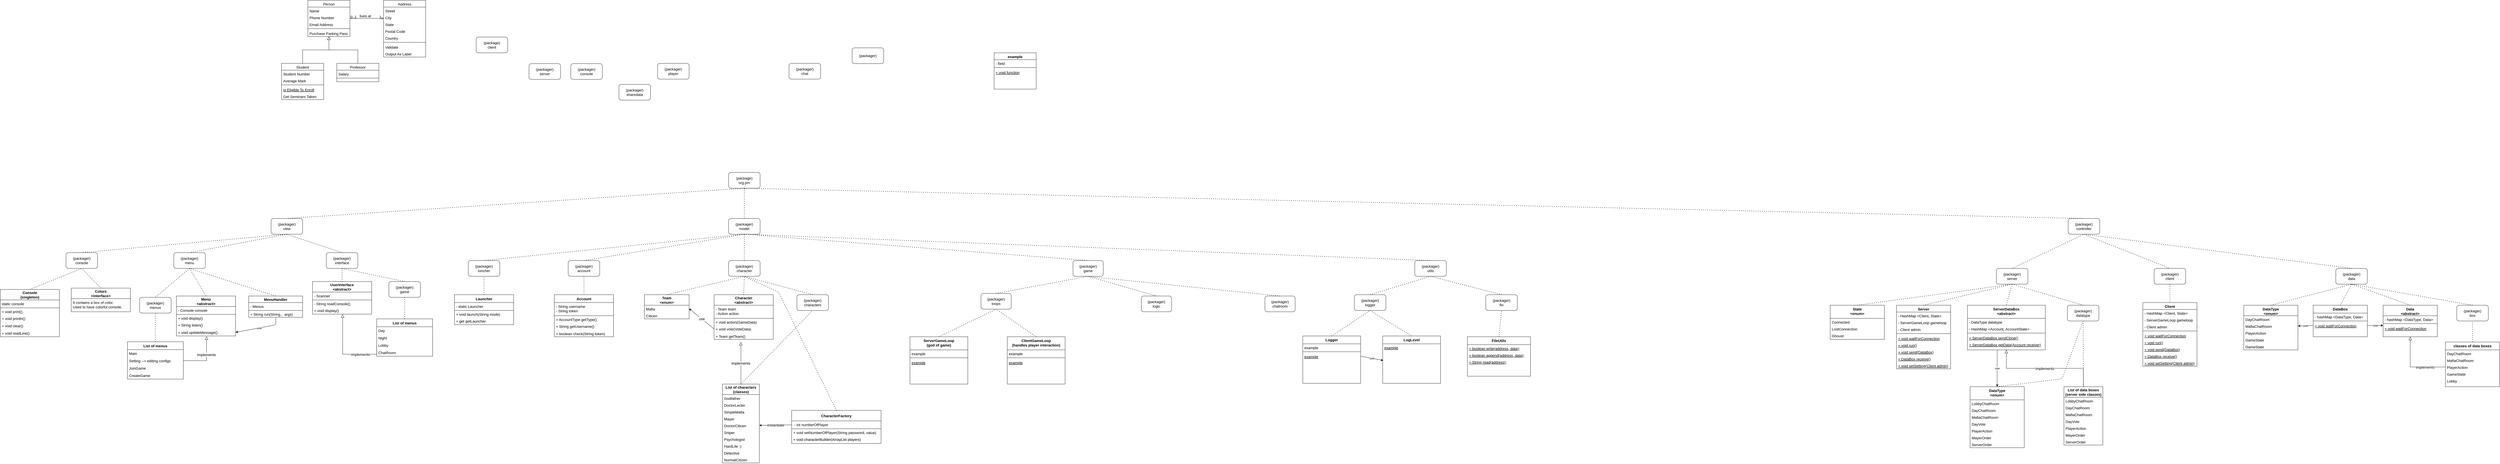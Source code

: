 <mxfile version="14.7.3" type="github">
  <diagram id="C5RBs43oDa-KdzZeNtuy" name="Page-1">
    <mxGraphModel dx="4695" dy="2014" grid="1" gridSize="10" guides="1" tooltips="1" connect="1" arrows="1" fold="1" page="1" pageScale="1" pageWidth="827" pageHeight="1169" math="0" shadow="0">
      <root>
        <mxCell id="WIyWlLk6GJQsqaUBKTNV-0" />
        <mxCell id="WIyWlLk6GJQsqaUBKTNV-1" parent="WIyWlLk6GJQsqaUBKTNV-0" />
        <mxCell id="_VDWkb_VNSraSOcVhv75-7" value="(package)&lt;br style=&quot;font-size: 14px;&quot;&gt;client" style="rounded=1;whiteSpace=wrap;html=1;fontSize=14;" parent="WIyWlLk6GJQsqaUBKTNV-1" vertex="1">
          <mxGeometry x="-1490" y="-710" width="120" height="60" as="geometry" />
        </mxCell>
        <mxCell id="_VDWkb_VNSraSOcVhv75-8" value="(package)&lt;br style=&quot;font-size: 14px;&quot;&gt;org.pm" style="rounded=1;whiteSpace=wrap;html=1;fontSize=14;" parent="WIyWlLk6GJQsqaUBKTNV-1" vertex="1">
          <mxGeometry x="-530" y="-195" width="120" height="60" as="geometry" />
        </mxCell>
        <mxCell id="_VDWkb_VNSraSOcVhv75-9" value="(packager)&lt;br style=&quot;font-size: 14px;&quot;&gt;server" style="rounded=1;whiteSpace=wrap;html=1;fontSize=14;" parent="WIyWlLk6GJQsqaUBKTNV-1" vertex="1">
          <mxGeometry x="-1289" y="-609" width="120" height="60" as="geometry" />
        </mxCell>
        <mxCell id="_VDWkb_VNSraSOcVhv75-10" value="(packager)&lt;br style=&quot;font-size: 14px;&quot;&gt;console" style="rounded=1;whiteSpace=wrap;html=1;fontSize=14;" parent="WIyWlLk6GJQsqaUBKTNV-1" vertex="1">
          <mxGeometry x="-1130" y="-609" width="120" height="60" as="geometry" />
        </mxCell>
        <mxCell id="_VDWkb_VNSraSOcVhv75-11" value="(packager)&lt;br style=&quot;font-size: 14px;&quot;&gt;" style="rounded=1;whiteSpace=wrap;html=1;fontSize=14;" parent="WIyWlLk6GJQsqaUBKTNV-1" vertex="1">
          <mxGeometry x="-60" y="-669" width="120" height="60" as="geometry" />
        </mxCell>
        <mxCell id="_VDWkb_VNSraSOcVhv75-12" value="(packager)&lt;br style=&quot;font-size: 14px&quot;&gt;sharedata" style="rounded=1;whiteSpace=wrap;html=1;fontSize=14;" parent="WIyWlLk6GJQsqaUBKTNV-1" vertex="1">
          <mxGeometry x="-947" y="-530" width="120" height="60" as="geometry" />
        </mxCell>
        <mxCell id="_VDWkb_VNSraSOcVhv75-14" value="(packager)&lt;br style=&quot;font-size: 14px;&quot;&gt;player" style="rounded=1;whiteSpace=wrap;html=1;fontSize=14;" parent="WIyWlLk6GJQsqaUBKTNV-1" vertex="1">
          <mxGeometry x="-800" y="-610" width="120" height="60" as="geometry" />
        </mxCell>
        <mxCell id="_VDWkb_VNSraSOcVhv75-15" value="(packager)&lt;br style=&quot;font-size: 14px;&quot;&gt;character&lt;br style=&quot;font-size: 14px;&quot;&gt;" style="rounded=1;whiteSpace=wrap;html=1;fontSize=14;" parent="WIyWlLk6GJQsqaUBKTNV-1" vertex="1">
          <mxGeometry x="-530" y="140" width="120" height="60" as="geometry" />
        </mxCell>
        <mxCell id="_VDWkb_VNSraSOcVhv75-16" value="(packager)&lt;br style=&quot;font-size: 14px;&quot;&gt;logger&lt;br style=&quot;font-size: 14px;&quot;&gt;" style="rounded=1;whiteSpace=wrap;html=1;fontSize=14;" parent="WIyWlLk6GJQsqaUBKTNV-1" vertex="1">
          <mxGeometry x="1850" y="270" width="120" height="60" as="geometry" />
        </mxCell>
        <mxCell id="_VDWkb_VNSraSOcVhv75-17" value="(packager)&lt;br style=&quot;font-size: 14px;&quot;&gt;chat" style="rounded=1;whiteSpace=wrap;html=1;fontSize=14;" parent="WIyWlLk6GJQsqaUBKTNV-1" vertex="1">
          <mxGeometry x="-300" y="-610" width="120" height="60" as="geometry" />
        </mxCell>
        <mxCell id="_VDWkb_VNSraSOcVhv75-19" value="Character&#xa;&lt;abstract&gt;" style="swimlane;fontStyle=1;childLayout=stackLayout;horizontal=1;startSize=40;horizontalStack=0;resizeParent=1;resizeParentMax=0;resizeLast=0;collapsible=1;marginBottom=0;fontSize=14;" parent="WIyWlLk6GJQsqaUBKTNV-1" vertex="1">
          <mxGeometry x="-585" y="270" width="225" height="170" as="geometry">
            <mxRectangle x="-585" y="270" width="100" height="40" as="alternateBounds" />
          </mxGeometry>
        </mxCell>
        <mxCell id="_VDWkb_VNSraSOcVhv75-75" value="- Team team&#xa;- Action action" style="text;fillColor=none;align=left;verticalAlign=top;spacingLeft=4;spacingRight=4;overflow=hidden;rotatable=0;points=[[0,0.5],[1,0.5]];portConstraint=eastwest;fontSize=14;strokeColor=#000000;" parent="_VDWkb_VNSraSOcVhv75-19" vertex="1">
          <mxGeometry y="40" width="225" height="50" as="geometry" />
        </mxCell>
        <mxCell id="_VDWkb_VNSraSOcVhv75-20" value="+ void action(GameData)" style="text;fillColor=none;align=left;verticalAlign=top;spacingLeft=4;spacingRight=4;overflow=hidden;rotatable=0;points=[[0,0.5],[1,0.5]];portConstraint=eastwest;fontSize=14;" parent="_VDWkb_VNSraSOcVhv75-19" vertex="1">
          <mxGeometry y="90" width="225" height="26" as="geometry" />
        </mxCell>
        <mxCell id="_VDWkb_VNSraSOcVhv75-21" value="+ void vote(VoteData)" style="text;strokeColor=none;fillColor=none;align=left;verticalAlign=top;spacingLeft=4;spacingRight=4;overflow=hidden;rotatable=0;points=[[0,0.5],[1,0.5]];portConstraint=eastwest;fontSize=14;" parent="_VDWkb_VNSraSOcVhv75-19" vertex="1">
          <mxGeometry y="116" width="225" height="28" as="geometry" />
        </mxCell>
        <mxCell id="_VDWkb_VNSraSOcVhv75-46" value="+ Team getTeam()" style="text;strokeColor=none;fillColor=none;align=left;verticalAlign=top;spacingLeft=4;spacingRight=4;overflow=hidden;rotatable=0;points=[[0,0.5],[1,0.5]];portConstraint=eastwest;fontSize=14;" parent="_VDWkb_VNSraSOcVhv75-19" vertex="1">
          <mxGeometry y="144" width="225" height="26" as="geometry" />
        </mxCell>
        <mxCell id="_VDWkb_VNSraSOcVhv75-23" value="" style="endArrow=none;dashed=1;html=1;dashPattern=1 3;strokeWidth=2;entryX=0.5;entryY=1;entryDx=0;entryDy=0;exitX=0.5;exitY=0;exitDx=0;exitDy=0;fontSize=14;" parent="WIyWlLk6GJQsqaUBKTNV-1" source="_VDWkb_VNSraSOcVhv75-19" target="_VDWkb_VNSraSOcVhv75-15" edge="1">
          <mxGeometry width="50" height="50" relative="1" as="geometry">
            <mxPoint x="220" y="300" as="sourcePoint" />
            <mxPoint x="270" y="250" as="targetPoint" />
          </mxGeometry>
        </mxCell>
        <mxCell id="_VDWkb_VNSraSOcVhv75-28" value="(packager)&lt;br style=&quot;font-size: 14px;&quot;&gt;model" style="rounded=1;whiteSpace=wrap;html=1;fontSize=14;" parent="WIyWlLk6GJQsqaUBKTNV-1" vertex="1">
          <mxGeometry x="-530" y="-20" width="120" height="60" as="geometry" />
        </mxCell>
        <mxCell id="_VDWkb_VNSraSOcVhv75-29" value="(packager)&lt;br style=&quot;font-size: 14px;&quot;&gt;view" style="rounded=1;whiteSpace=wrap;html=1;fontSize=14;" parent="WIyWlLk6GJQsqaUBKTNV-1" vertex="1">
          <mxGeometry x="-2270" y="-20" width="120" height="60" as="geometry" />
        </mxCell>
        <mxCell id="_VDWkb_VNSraSOcVhv75-30" value="(packager)&lt;br style=&quot;font-size: 14px;&quot;&gt;controller" style="rounded=1;whiteSpace=wrap;html=1;fontSize=14;" parent="WIyWlLk6GJQsqaUBKTNV-1" vertex="1">
          <mxGeometry x="4565" y="-20" width="120" height="60" as="geometry" />
        </mxCell>
        <mxCell id="_VDWkb_VNSraSOcVhv75-31" value="" style="endArrow=none;dashed=1;html=1;dashPattern=1 3;strokeWidth=2;exitX=0.5;exitY=0;exitDx=0;exitDy=0;entryX=0.5;entryY=1;entryDx=0;entryDy=0;fontSize=14;" parent="WIyWlLk6GJQsqaUBKTNV-1" source="_VDWkb_VNSraSOcVhv75-28" target="_VDWkb_VNSraSOcVhv75-8" edge="1">
          <mxGeometry width="50" height="50" relative="1" as="geometry">
            <mxPoint x="-500" y="-30" as="sourcePoint" />
            <mxPoint x="-450" y="-80" as="targetPoint" />
          </mxGeometry>
        </mxCell>
        <mxCell id="_VDWkb_VNSraSOcVhv75-32" value="" style="endArrow=none;dashed=1;html=1;dashPattern=1 3;strokeWidth=2;exitX=0.5;exitY=0;exitDx=0;exitDy=0;entryX=0.5;entryY=1;entryDx=0;entryDy=0;fontSize=14;" parent="WIyWlLk6GJQsqaUBKTNV-1" source="_VDWkb_VNSraSOcVhv75-15" target="_VDWkb_VNSraSOcVhv75-28" edge="1">
          <mxGeometry width="50" height="50" relative="1" as="geometry">
            <mxPoint x="-180" y="150" as="sourcePoint" />
            <mxPoint x="-130" y="100" as="targetPoint" />
          </mxGeometry>
        </mxCell>
        <mxCell id="_VDWkb_VNSraSOcVhv75-39" value="&lt;hr style=&quot;font-size: 14px;&quot;&gt;" style="text;html=1;align=center;verticalAlign=middle;resizable=0;points=[];autosize=1;strokeColor=none;fontSize=14;" parent="WIyWlLk6GJQsqaUBKTNV-1" vertex="1">
          <mxGeometry x="-630" y="400" width="20" height="20" as="geometry" />
        </mxCell>
        <mxCell id="_VDWkb_VNSraSOcVhv75-50" value="List of characters&#xa;(classes)" style="swimlane;fontStyle=1;childLayout=stackLayout;horizontal=1;startSize=40;fillColor=none;horizontalStack=0;resizeParent=1;resizeParentMax=0;resizeLast=0;collapsible=1;marginBottom=0;fontSize=14;" parent="WIyWlLk6GJQsqaUBKTNV-1" vertex="1">
          <mxGeometry x="-553" y="610" width="140" height="300" as="geometry" />
        </mxCell>
        <mxCell id="_VDWkb_VNSraSOcVhv75-51" value="Godfather" style="text;strokeColor=none;fillColor=none;align=left;verticalAlign=top;spacingLeft=4;spacingRight=4;overflow=hidden;rotatable=0;points=[[0,0.5],[1,0.5]];portConstraint=eastwest;fontSize=14;" parent="_VDWkb_VNSraSOcVhv75-50" vertex="1">
          <mxGeometry y="40" width="140" height="26" as="geometry" />
        </mxCell>
        <mxCell id="_VDWkb_VNSraSOcVhv75-52" value="DoctorLecter" style="text;strokeColor=none;fillColor=none;align=left;verticalAlign=top;spacingLeft=4;spacingRight=4;overflow=hidden;rotatable=0;points=[[0,0.5],[1,0.5]];portConstraint=eastwest;fontSize=14;" parent="_VDWkb_VNSraSOcVhv75-50" vertex="1">
          <mxGeometry y="66" width="140" height="26" as="geometry" />
        </mxCell>
        <mxCell id="_VDWkb_VNSraSOcVhv75-53" value="SimpleMafia" style="text;strokeColor=none;fillColor=none;align=left;verticalAlign=top;spacingLeft=4;spacingRight=4;overflow=hidden;rotatable=0;points=[[0,0.5],[1,0.5]];portConstraint=eastwest;fontSize=14;" parent="_VDWkb_VNSraSOcVhv75-50" vertex="1">
          <mxGeometry y="92" width="140" height="26" as="geometry" />
        </mxCell>
        <mxCell id="_VDWkb_VNSraSOcVhv75-64" value="Mayer" style="text;strokeColor=none;fillColor=none;align=left;verticalAlign=top;spacingLeft=4;spacingRight=4;overflow=hidden;rotatable=0;points=[[0,0.5],[1,0.5]];portConstraint=eastwest;fontSize=14;" parent="_VDWkb_VNSraSOcVhv75-50" vertex="1">
          <mxGeometry y="118" width="140" height="26" as="geometry" />
        </mxCell>
        <mxCell id="_VDWkb_VNSraSOcVhv75-67" value="DoctorCiticen" style="text;strokeColor=none;fillColor=none;align=left;verticalAlign=top;spacingLeft=4;spacingRight=4;overflow=hidden;rotatable=0;points=[[0,0.5],[1,0.5]];portConstraint=eastwest;fontSize=14;" parent="_VDWkb_VNSraSOcVhv75-50" vertex="1">
          <mxGeometry y="144" width="140" height="26" as="geometry" />
        </mxCell>
        <mxCell id="_VDWkb_VNSraSOcVhv75-69" value="Sniper" style="text;strokeColor=none;fillColor=none;align=left;verticalAlign=top;spacingLeft=4;spacingRight=4;overflow=hidden;rotatable=0;points=[[0,0.5],[1,0.5]];portConstraint=eastwest;fontSize=14;" parent="_VDWkb_VNSraSOcVhv75-50" vertex="1">
          <mxGeometry y="170" width="140" height="26" as="geometry" />
        </mxCell>
        <mxCell id="_VDWkb_VNSraSOcVhv75-68" value="Psychologist" style="text;strokeColor=none;fillColor=none;align=left;verticalAlign=top;spacingLeft=4;spacingRight=4;overflow=hidden;rotatable=0;points=[[0,0.5],[1,0.5]];portConstraint=eastwest;fontSize=14;" parent="_VDWkb_VNSraSOcVhv75-50" vertex="1">
          <mxGeometry y="196" width="140" height="26" as="geometry" />
        </mxCell>
        <mxCell id="_VDWkb_VNSraSOcVhv75-66" value="HardLife :)" style="text;strokeColor=none;fillColor=none;align=left;verticalAlign=top;spacingLeft=4;spacingRight=4;overflow=hidden;rotatable=0;points=[[0,0.5],[1,0.5]];portConstraint=eastwest;fontSize=14;" parent="_VDWkb_VNSraSOcVhv75-50" vertex="1">
          <mxGeometry y="222" width="140" height="26" as="geometry" />
        </mxCell>
        <mxCell id="_VDWkb_VNSraSOcVhv75-65" value="Detective" style="text;strokeColor=none;fillColor=none;align=left;verticalAlign=top;spacingLeft=4;spacingRight=4;overflow=hidden;rotatable=0;points=[[0,0.5],[1,0.5]];portConstraint=eastwest;fontSize=14;" parent="_VDWkb_VNSraSOcVhv75-50" vertex="1">
          <mxGeometry y="248" width="140" height="26" as="geometry" />
        </mxCell>
        <mxCell id="_VDWkb_VNSraSOcVhv75-62" value="NormalCitizen&#xa;" style="text;strokeColor=none;fillColor=none;align=left;verticalAlign=top;spacingLeft=4;spacingRight=4;overflow=hidden;rotatable=0;points=[[0,0.5],[1,0.5]];portConstraint=eastwest;fontSize=14;" parent="_VDWkb_VNSraSOcVhv75-50" vertex="1">
          <mxGeometry y="274" width="140" height="26" as="geometry" />
        </mxCell>
        <mxCell id="_VDWkb_VNSraSOcVhv75-55" value="Team&#xa;&lt;enum&gt;" style="swimlane;fontStyle=1;childLayout=stackLayout;horizontal=1;startSize=40;fillColor=none;horizontalStack=0;resizeParent=1;resizeParentMax=0;resizeLast=0;collapsible=1;marginBottom=0;fontSize=14;" parent="WIyWlLk6GJQsqaUBKTNV-1" vertex="1">
          <mxGeometry x="-850" y="270" width="170" height="92" as="geometry" />
        </mxCell>
        <mxCell id="_VDWkb_VNSraSOcVhv75-56" value="Mafia" style="text;strokeColor=none;fillColor=none;align=left;verticalAlign=top;spacingLeft=4;spacingRight=4;overflow=hidden;rotatable=0;points=[[0,0.5],[1,0.5]];portConstraint=eastwest;fontSize=14;" parent="_VDWkb_VNSraSOcVhv75-55" vertex="1">
          <mxGeometry y="40" width="170" height="26" as="geometry" />
        </mxCell>
        <mxCell id="_VDWkb_VNSraSOcVhv75-57" value="Citicen" style="text;strokeColor=none;fillColor=none;align=left;verticalAlign=top;spacingLeft=4;spacingRight=4;overflow=hidden;rotatable=0;points=[[0,0.5],[1,0.5]];portConstraint=eastwest;fontSize=14;" parent="_VDWkb_VNSraSOcVhv75-55" vertex="1">
          <mxGeometry y="66" width="170" height="26" as="geometry" />
        </mxCell>
        <mxCell id="_VDWkb_VNSraSOcVhv75-60" value="" style="endArrow=none;dashed=1;html=1;dashPattern=1 3;strokeWidth=2;fontSize=14;exitX=0.5;exitY=0;exitDx=0;exitDy=0;" parent="WIyWlLk6GJQsqaUBKTNV-1" source="_VDWkb_VNSraSOcVhv75-55" edge="1">
          <mxGeometry width="50" height="50" relative="1" as="geometry">
            <mxPoint x="-590" y="430" as="sourcePoint" />
            <mxPoint x="-470" y="200" as="targetPoint" />
          </mxGeometry>
        </mxCell>
        <mxCell id="_VDWkb_VNSraSOcVhv75-61" value="use" style="endArrow=classic;html=1;fontSize=14;exitX=0;exitY=0.5;exitDx=0;exitDy=0;entryX=1;entryY=0.5;entryDx=0;entryDy=0;" parent="WIyWlLk6GJQsqaUBKTNV-1" source="_VDWkb_VNSraSOcVhv75-21" target="_VDWkb_VNSraSOcVhv75-56" edge="1">
          <mxGeometry width="50" height="50" relative="1" as="geometry">
            <mxPoint x="-590" y="430" as="sourcePoint" />
            <mxPoint x="-540" y="380" as="targetPoint" />
          </mxGeometry>
        </mxCell>
        <mxCell id="_VDWkb_VNSraSOcVhv75-71" value="instantiate" style="endArrow=classic;html=1;fontSize=14;exitX=0;exitY=0.5;exitDx=0;exitDy=0;entryX=1;entryY=0.5;entryDx=0;entryDy=0;" parent="WIyWlLk6GJQsqaUBKTNV-1" source="I45gT4rz-AuL1LMGK9G_-71" target="_VDWkb_VNSraSOcVhv75-67" edge="1">
          <mxGeometry width="50" height="50" relative="1" as="geometry">
            <mxPoint x="-250" y="470" as="sourcePoint" />
            <mxPoint x="-200" y="420" as="targetPoint" />
          </mxGeometry>
        </mxCell>
        <mxCell id="I45gT4rz-AuL1LMGK9G_-0" value="Person" style="swimlane;fontStyle=2;align=center;verticalAlign=top;childLayout=stackLayout;horizontal=1;startSize=26;horizontalStack=0;resizeParent=1;resizeLast=0;collapsible=1;marginBottom=0;rounded=0;shadow=0;strokeWidth=1;fontSize=14;" parent="WIyWlLk6GJQsqaUBKTNV-1" vertex="1">
          <mxGeometry x="-2130" y="-850" width="160" height="138" as="geometry">
            <mxRectangle x="230" y="140" width="160" height="26" as="alternateBounds" />
          </mxGeometry>
        </mxCell>
        <mxCell id="I45gT4rz-AuL1LMGK9G_-1" value="Name" style="text;align=left;verticalAlign=top;spacingLeft=4;spacingRight=4;overflow=hidden;rotatable=0;points=[[0,0.5],[1,0.5]];portConstraint=eastwest;fontSize=14;" parent="I45gT4rz-AuL1LMGK9G_-0" vertex="1">
          <mxGeometry y="26" width="160" height="26" as="geometry" />
        </mxCell>
        <mxCell id="I45gT4rz-AuL1LMGK9G_-2" value="Phone Number" style="text;align=left;verticalAlign=top;spacingLeft=4;spacingRight=4;overflow=hidden;rotatable=0;points=[[0,0.5],[1,0.5]];portConstraint=eastwest;rounded=0;shadow=0;html=0;fontSize=14;" parent="I45gT4rz-AuL1LMGK9G_-0" vertex="1">
          <mxGeometry y="52" width="160" height="26" as="geometry" />
        </mxCell>
        <mxCell id="I45gT4rz-AuL1LMGK9G_-3" value="Email Address" style="text;align=left;verticalAlign=top;spacingLeft=4;spacingRight=4;overflow=hidden;rotatable=0;points=[[0,0.5],[1,0.5]];portConstraint=eastwest;rounded=0;shadow=0;html=0;fontSize=14;" parent="I45gT4rz-AuL1LMGK9G_-0" vertex="1">
          <mxGeometry y="78" width="160" height="26" as="geometry" />
        </mxCell>
        <mxCell id="I45gT4rz-AuL1LMGK9G_-4" value="" style="line;html=1;strokeWidth=1;align=left;verticalAlign=middle;spacingTop=-1;spacingLeft=3;spacingRight=3;rotatable=0;labelPosition=right;points=[];portConstraint=eastwest;fontSize=14;" parent="I45gT4rz-AuL1LMGK9G_-0" vertex="1">
          <mxGeometry y="104" width="160" height="8" as="geometry" />
        </mxCell>
        <mxCell id="I45gT4rz-AuL1LMGK9G_-5" value="Purchase Parking Pass" style="text;align=left;verticalAlign=top;spacingLeft=4;spacingRight=4;overflow=hidden;rotatable=0;points=[[0,0.5],[1,0.5]];portConstraint=eastwest;fontSize=14;" parent="I45gT4rz-AuL1LMGK9G_-0" vertex="1">
          <mxGeometry y="112" width="160" height="26" as="geometry" />
        </mxCell>
        <mxCell id="I45gT4rz-AuL1LMGK9G_-6" value="Student" style="swimlane;fontStyle=0;align=center;verticalAlign=top;childLayout=stackLayout;horizontal=1;startSize=26;horizontalStack=0;resizeParent=1;resizeLast=0;collapsible=1;marginBottom=0;rounded=0;shadow=0;strokeWidth=1;fontSize=14;" parent="WIyWlLk6GJQsqaUBKTNV-1" vertex="1">
          <mxGeometry x="-2230" y="-610" width="160" height="138" as="geometry">
            <mxRectangle x="130" y="380" width="160" height="26" as="alternateBounds" />
          </mxGeometry>
        </mxCell>
        <mxCell id="I45gT4rz-AuL1LMGK9G_-7" value="Student Number" style="text;align=left;verticalAlign=top;spacingLeft=4;spacingRight=4;overflow=hidden;rotatable=0;points=[[0,0.5],[1,0.5]];portConstraint=eastwest;fontSize=14;" parent="I45gT4rz-AuL1LMGK9G_-6" vertex="1">
          <mxGeometry y="26" width="160" height="26" as="geometry" />
        </mxCell>
        <mxCell id="I45gT4rz-AuL1LMGK9G_-8" value="Average Mark" style="text;align=left;verticalAlign=top;spacingLeft=4;spacingRight=4;overflow=hidden;rotatable=0;points=[[0,0.5],[1,0.5]];portConstraint=eastwest;rounded=0;shadow=0;html=0;fontSize=14;" parent="I45gT4rz-AuL1LMGK9G_-6" vertex="1">
          <mxGeometry y="52" width="160" height="26" as="geometry" />
        </mxCell>
        <mxCell id="I45gT4rz-AuL1LMGK9G_-9" value="" style="line;html=1;strokeWidth=1;align=left;verticalAlign=middle;spacingTop=-1;spacingLeft=3;spacingRight=3;rotatable=0;labelPosition=right;points=[];portConstraint=eastwest;fontSize=14;" parent="I45gT4rz-AuL1LMGK9G_-6" vertex="1">
          <mxGeometry y="78" width="160" height="8" as="geometry" />
        </mxCell>
        <mxCell id="I45gT4rz-AuL1LMGK9G_-10" value="Is Eligible To Enroll" style="text;align=left;verticalAlign=top;spacingLeft=4;spacingRight=4;overflow=hidden;rotatable=0;points=[[0,0.5],[1,0.5]];portConstraint=eastwest;fontStyle=4;fontSize=14;" parent="I45gT4rz-AuL1LMGK9G_-6" vertex="1">
          <mxGeometry y="86" width="160" height="26" as="geometry" />
        </mxCell>
        <mxCell id="I45gT4rz-AuL1LMGK9G_-11" value="Get Seminars Taken" style="text;align=left;verticalAlign=top;spacingLeft=4;spacingRight=4;overflow=hidden;rotatable=0;points=[[0,0.5],[1,0.5]];portConstraint=eastwest;fontSize=14;" parent="I45gT4rz-AuL1LMGK9G_-6" vertex="1">
          <mxGeometry y="112" width="160" height="26" as="geometry" />
        </mxCell>
        <mxCell id="I45gT4rz-AuL1LMGK9G_-12" value="" style="endArrow=block;endSize=10;endFill=0;shadow=0;strokeWidth=1;rounded=0;edgeStyle=elbowEdgeStyle;elbow=vertical;fontSize=14;" parent="WIyWlLk6GJQsqaUBKTNV-1" source="I45gT4rz-AuL1LMGK9G_-6" target="I45gT4rz-AuL1LMGK9G_-0" edge="1">
          <mxGeometry width="160" relative="1" as="geometry">
            <mxPoint x="-2150" y="-767" as="sourcePoint" />
            <mxPoint x="-2150" y="-767" as="targetPoint" />
          </mxGeometry>
        </mxCell>
        <mxCell id="I45gT4rz-AuL1LMGK9G_-13" value="Professor" style="swimlane;fontStyle=0;align=center;verticalAlign=top;childLayout=stackLayout;horizontal=1;startSize=26;horizontalStack=0;resizeParent=1;resizeLast=0;collapsible=1;marginBottom=0;rounded=0;shadow=0;strokeWidth=1;fontSize=14;" parent="WIyWlLk6GJQsqaUBKTNV-1" vertex="1">
          <mxGeometry x="-2020" y="-610" width="160" height="70" as="geometry">
            <mxRectangle x="340" y="380" width="170" height="26" as="alternateBounds" />
          </mxGeometry>
        </mxCell>
        <mxCell id="I45gT4rz-AuL1LMGK9G_-14" value="Salary" style="text;align=left;verticalAlign=top;spacingLeft=4;spacingRight=4;overflow=hidden;rotatable=0;points=[[0,0.5],[1,0.5]];portConstraint=eastwest;fontSize=14;" parent="I45gT4rz-AuL1LMGK9G_-13" vertex="1">
          <mxGeometry y="26" width="160" height="26" as="geometry" />
        </mxCell>
        <mxCell id="I45gT4rz-AuL1LMGK9G_-15" value="" style="line;html=1;strokeWidth=1;align=left;verticalAlign=middle;spacingTop=-1;spacingLeft=3;spacingRight=3;rotatable=0;labelPosition=right;points=[];portConstraint=eastwest;fontSize=14;" parent="I45gT4rz-AuL1LMGK9G_-13" vertex="1">
          <mxGeometry y="52" width="160" height="8" as="geometry" />
        </mxCell>
        <mxCell id="I45gT4rz-AuL1LMGK9G_-16" value="" style="endArrow=block;endSize=10;endFill=0;shadow=0;strokeWidth=1;rounded=0;edgeStyle=elbowEdgeStyle;elbow=vertical;fontSize=14;" parent="WIyWlLk6GJQsqaUBKTNV-1" source="I45gT4rz-AuL1LMGK9G_-13" target="I45gT4rz-AuL1LMGK9G_-0" edge="1">
          <mxGeometry width="160" relative="1" as="geometry">
            <mxPoint x="-2140" y="-597" as="sourcePoint" />
            <mxPoint x="-2040" y="-699" as="targetPoint" />
          </mxGeometry>
        </mxCell>
        <mxCell id="I45gT4rz-AuL1LMGK9G_-17" value="Address" style="swimlane;fontStyle=0;align=center;verticalAlign=top;childLayout=stackLayout;horizontal=1;startSize=26;horizontalStack=0;resizeParent=1;resizeLast=0;collapsible=1;marginBottom=0;rounded=0;shadow=0;strokeWidth=1;fontSize=14;" parent="WIyWlLk6GJQsqaUBKTNV-1" vertex="1">
          <mxGeometry x="-1842" y="-850" width="160" height="216" as="geometry">
            <mxRectangle x="550" y="140" width="160" height="26" as="alternateBounds" />
          </mxGeometry>
        </mxCell>
        <mxCell id="I45gT4rz-AuL1LMGK9G_-18" value="Street" style="text;align=left;verticalAlign=top;spacingLeft=4;spacingRight=4;overflow=hidden;rotatable=0;points=[[0,0.5],[1,0.5]];portConstraint=eastwest;fontSize=14;" parent="I45gT4rz-AuL1LMGK9G_-17" vertex="1">
          <mxGeometry y="26" width="160" height="26" as="geometry" />
        </mxCell>
        <mxCell id="I45gT4rz-AuL1LMGK9G_-19" value="City" style="text;align=left;verticalAlign=top;spacingLeft=4;spacingRight=4;overflow=hidden;rotatable=0;points=[[0,0.5],[1,0.5]];portConstraint=eastwest;rounded=0;shadow=0;html=0;fontSize=14;" parent="I45gT4rz-AuL1LMGK9G_-17" vertex="1">
          <mxGeometry y="52" width="160" height="26" as="geometry" />
        </mxCell>
        <mxCell id="I45gT4rz-AuL1LMGK9G_-20" value="State" style="text;align=left;verticalAlign=top;spacingLeft=4;spacingRight=4;overflow=hidden;rotatable=0;points=[[0,0.5],[1,0.5]];portConstraint=eastwest;rounded=0;shadow=0;html=0;fontSize=14;" parent="I45gT4rz-AuL1LMGK9G_-17" vertex="1">
          <mxGeometry y="78" width="160" height="26" as="geometry" />
        </mxCell>
        <mxCell id="I45gT4rz-AuL1LMGK9G_-21" value="Postal Code" style="text;align=left;verticalAlign=top;spacingLeft=4;spacingRight=4;overflow=hidden;rotatable=0;points=[[0,0.5],[1,0.5]];portConstraint=eastwest;rounded=0;shadow=0;html=0;fontSize=14;" parent="I45gT4rz-AuL1LMGK9G_-17" vertex="1">
          <mxGeometry y="104" width="160" height="26" as="geometry" />
        </mxCell>
        <mxCell id="I45gT4rz-AuL1LMGK9G_-22" value="Country" style="text;align=left;verticalAlign=top;spacingLeft=4;spacingRight=4;overflow=hidden;rotatable=0;points=[[0,0.5],[1,0.5]];portConstraint=eastwest;rounded=0;shadow=0;html=0;fontSize=14;" parent="I45gT4rz-AuL1LMGK9G_-17" vertex="1">
          <mxGeometry y="130" width="160" height="26" as="geometry" />
        </mxCell>
        <mxCell id="I45gT4rz-AuL1LMGK9G_-23" value="" style="line;html=1;strokeWidth=1;align=left;verticalAlign=middle;spacingTop=-1;spacingLeft=3;spacingRight=3;rotatable=0;labelPosition=right;points=[];portConstraint=eastwest;fontSize=14;" parent="I45gT4rz-AuL1LMGK9G_-17" vertex="1">
          <mxGeometry y="156" width="160" height="8" as="geometry" />
        </mxCell>
        <mxCell id="I45gT4rz-AuL1LMGK9G_-24" value="Validate" style="text;align=left;verticalAlign=top;spacingLeft=4;spacingRight=4;overflow=hidden;rotatable=0;points=[[0,0.5],[1,0.5]];portConstraint=eastwest;fontSize=14;" parent="I45gT4rz-AuL1LMGK9G_-17" vertex="1">
          <mxGeometry y="164" width="160" height="26" as="geometry" />
        </mxCell>
        <mxCell id="I45gT4rz-AuL1LMGK9G_-25" value="Output As Label" style="text;align=left;verticalAlign=top;spacingLeft=4;spacingRight=4;overflow=hidden;rotatable=0;points=[[0,0.5],[1,0.5]];portConstraint=eastwest;fontSize=14;" parent="I45gT4rz-AuL1LMGK9G_-17" vertex="1">
          <mxGeometry y="190" width="160" height="26" as="geometry" />
        </mxCell>
        <mxCell id="I45gT4rz-AuL1LMGK9G_-26" value="" style="endArrow=open;shadow=0;strokeWidth=1;rounded=0;endFill=1;edgeStyle=elbowEdgeStyle;elbow=vertical;fontSize=14;" parent="WIyWlLk6GJQsqaUBKTNV-1" source="I45gT4rz-AuL1LMGK9G_-0" target="I45gT4rz-AuL1LMGK9G_-17" edge="1">
          <mxGeometry x="0.5" y="41" relative="1" as="geometry">
            <mxPoint x="-1970" y="-778" as="sourcePoint" />
            <mxPoint x="-1810" y="-778" as="targetPoint" />
            <mxPoint x="-40" y="32" as="offset" />
          </mxGeometry>
        </mxCell>
        <mxCell id="I45gT4rz-AuL1LMGK9G_-27" value="0..1" style="resizable=0;align=left;verticalAlign=bottom;labelBackgroundColor=none;fontSize=14;" parent="I45gT4rz-AuL1LMGK9G_-26" connectable="0" vertex="1">
          <mxGeometry x="-1" relative="1" as="geometry">
            <mxPoint y="4" as="offset" />
          </mxGeometry>
        </mxCell>
        <mxCell id="I45gT4rz-AuL1LMGK9G_-28" value="1" style="resizable=0;align=right;verticalAlign=bottom;labelBackgroundColor=none;fontSize=14;" parent="I45gT4rz-AuL1LMGK9G_-26" connectable="0" vertex="1">
          <mxGeometry x="1" relative="1" as="geometry">
            <mxPoint x="-7" y="4" as="offset" />
          </mxGeometry>
        </mxCell>
        <mxCell id="I45gT4rz-AuL1LMGK9G_-29" value="lives at" style="text;html=1;resizable=0;points=[];;align=center;verticalAlign=middle;labelBackgroundColor=none;rounded=0;shadow=0;strokeWidth=1;fontSize=14;" parent="I45gT4rz-AuL1LMGK9G_-26" vertex="1" connectable="0">
          <mxGeometry x="0.5" y="49" relative="1" as="geometry">
            <mxPoint x="-38" y="40" as="offset" />
          </mxGeometry>
        </mxCell>
        <mxCell id="I45gT4rz-AuL1LMGK9G_-37" value="example" style="swimlane;fontStyle=1;align=center;verticalAlign=top;childLayout=stackLayout;horizontal=1;startSize=26;horizontalStack=0;resizeParent=1;resizeLast=0;collapsible=1;marginBottom=0;rounded=0;shadow=0;strokeWidth=1;fontSize=14;" parent="WIyWlLk6GJQsqaUBKTNV-1" vertex="1">
          <mxGeometry x="480" y="-650" width="160" height="138" as="geometry">
            <mxRectangle x="130" y="380" width="160" height="26" as="alternateBounds" />
          </mxGeometry>
        </mxCell>
        <mxCell id="I45gT4rz-AuL1LMGK9G_-38" value="- field" style="text;align=left;verticalAlign=top;spacingLeft=4;spacingRight=4;overflow=hidden;rotatable=0;points=[[0,0.5],[1,0.5]];portConstraint=eastwest;fontSize=14;" parent="I45gT4rz-AuL1LMGK9G_-37" vertex="1">
          <mxGeometry y="26" width="160" height="26" as="geometry" />
        </mxCell>
        <mxCell id="I45gT4rz-AuL1LMGK9G_-39" value="" style="line;html=1;strokeWidth=1;align=left;verticalAlign=middle;spacingTop=-1;spacingLeft=3;spacingRight=3;rotatable=0;labelPosition=right;points=[];portConstraint=eastwest;fontSize=14;" parent="I45gT4rz-AuL1LMGK9G_-37" vertex="1">
          <mxGeometry y="52" width="160" height="8" as="geometry" />
        </mxCell>
        <mxCell id="I45gT4rz-AuL1LMGK9G_-40" value="+ void function" style="text;align=left;verticalAlign=top;spacingLeft=4;spacingRight=4;overflow=hidden;rotatable=0;points=[[0,0.5],[1,0.5]];portConstraint=eastwest;fontStyle=4;fontSize=14;" parent="I45gT4rz-AuL1LMGK9G_-37" vertex="1">
          <mxGeometry y="60" width="160" height="26" as="geometry" />
        </mxCell>
        <mxCell id="I45gT4rz-AuL1LMGK9G_-41" value="implements" style="endArrow=block;endSize=10;endFill=0;shadow=0;strokeWidth=1;rounded=0;edgeStyle=elbowEdgeStyle;elbow=vertical;exitX=0.5;exitY=0;exitDx=0;exitDy=0;entryX=0.453;entryY=1.385;entryDx=0;entryDy=0;entryPerimeter=0;fontSize=14;" parent="WIyWlLk6GJQsqaUBKTNV-1" source="_VDWkb_VNSraSOcVhv75-50" target="_VDWkb_VNSraSOcVhv75-46" edge="1">
          <mxGeometry width="160" relative="1" as="geometry">
            <mxPoint x="-740" y="760" as="sourcePoint" />
            <mxPoint x="-740" y="690.0" as="targetPoint" />
          </mxGeometry>
        </mxCell>
        <mxCell id="I45gT4rz-AuL1LMGK9G_-42" value="(packager)&lt;br style=&quot;font-size: 14px&quot;&gt;game" style="rounded=1;whiteSpace=wrap;html=1;fontSize=14;" parent="WIyWlLk6GJQsqaUBKTNV-1" vertex="1">
          <mxGeometry x="780" y="140" width="115" height="60" as="geometry" />
        </mxCell>
        <mxCell id="I45gT4rz-AuL1LMGK9G_-45" value="Server" style="swimlane;fontStyle=1;align=center;verticalAlign=top;childLayout=stackLayout;horizontal=1;startSize=26;horizontalStack=0;resizeParent=1;resizeLast=0;collapsible=1;marginBottom=0;rounded=0;shadow=0;strokeWidth=1;fontSize=14;" parent="WIyWlLk6GJQsqaUBKTNV-1" vertex="1">
          <mxGeometry x="3912" y="310" width="206" height="242" as="geometry">
            <mxRectangle x="130" y="380" width="160" height="26" as="alternateBounds" />
          </mxGeometry>
        </mxCell>
        <mxCell id="I45gT4rz-AuL1LMGK9G_-46" value="- HashMap &lt;Client, State&gt;" style="text;align=left;verticalAlign=top;spacingLeft=4;spacingRight=4;overflow=hidden;rotatable=0;points=[[0,0.5],[1,0.5]];portConstraint=eastwest;fontSize=14;" parent="I45gT4rz-AuL1LMGK9G_-45" vertex="1">
          <mxGeometry y="26" width="206" height="26" as="geometry" />
        </mxCell>
        <mxCell id="I45gT4rz-AuL1LMGK9G_-52" value="- ServerGameLoop gameloop" style="text;align=left;verticalAlign=top;spacingLeft=4;spacingRight=4;overflow=hidden;rotatable=0;points=[[0,0.5],[1,0.5]];portConstraint=eastwest;fontStyle=0;fontSize=14;" parent="I45gT4rz-AuL1LMGK9G_-45" vertex="1">
          <mxGeometry y="52" width="206" height="26" as="geometry" />
        </mxCell>
        <mxCell id="ApgsbRBdFQDTn5cnWwwz-6" value="- Client admin" style="text;align=left;verticalAlign=top;spacingLeft=4;spacingRight=4;overflow=hidden;rotatable=0;points=[[0,0.5],[1,0.5]];portConstraint=eastwest;fontStyle=0;fontSize=14;" parent="I45gT4rz-AuL1LMGK9G_-45" vertex="1">
          <mxGeometry y="78" width="206" height="26" as="geometry" />
        </mxCell>
        <mxCell id="I45gT4rz-AuL1LMGK9G_-47" value="" style="line;html=1;strokeWidth=1;align=left;verticalAlign=middle;spacingTop=-1;spacingLeft=3;spacingRight=3;rotatable=0;labelPosition=right;points=[];portConstraint=eastwest;fontSize=14;" parent="I45gT4rz-AuL1LMGK9G_-45" vertex="1">
          <mxGeometry y="104" width="206" height="8" as="geometry" />
        </mxCell>
        <mxCell id="I45gT4rz-AuL1LMGK9G_-48" value="+ void waitForConnection" style="text;align=left;verticalAlign=top;spacingLeft=4;spacingRight=4;overflow=hidden;rotatable=0;points=[[0,0.5],[1,0.5]];portConstraint=eastwest;fontStyle=4;fontSize=14;" parent="I45gT4rz-AuL1LMGK9G_-45" vertex="1">
          <mxGeometry y="112" width="206" height="26" as="geometry" />
        </mxCell>
        <mxCell id="I45gT4rz-AuL1LMGK9G_-50" value="+ void run()" style="text;align=left;verticalAlign=top;spacingLeft=4;spacingRight=4;overflow=hidden;rotatable=0;points=[[0,0.5],[1,0.5]];portConstraint=eastwest;fontStyle=4;fontSize=14;" parent="I45gT4rz-AuL1LMGK9G_-45" vertex="1">
          <mxGeometry y="138" width="206" height="26" as="geometry" />
        </mxCell>
        <mxCell id="ApgsbRBdFQDTn5cnWwwz-86" value="+ void send(DataBox)" style="text;align=left;verticalAlign=top;spacingLeft=4;spacingRight=4;overflow=hidden;rotatable=0;points=[[0,0.5],[1,0.5]];portConstraint=eastwest;fontStyle=4;fontSize=14;" parent="I45gT4rz-AuL1LMGK9G_-45" vertex="1">
          <mxGeometry y="164" width="206" height="26" as="geometry" />
        </mxCell>
        <mxCell id="ApgsbRBdFQDTn5cnWwwz-85" value="+ DataBox receive()" style="text;align=left;verticalAlign=top;spacingLeft=4;spacingRight=4;overflow=hidden;rotatable=0;points=[[0,0.5],[1,0.5]];portConstraint=eastwest;fontStyle=4;fontSize=14;" parent="I45gT4rz-AuL1LMGK9G_-45" vertex="1">
          <mxGeometry y="190" width="206" height="26" as="geometry" />
        </mxCell>
        <mxCell id="I45gT4rz-AuL1LMGK9G_-51" value="+ void setSetting(Client admin)" style="text;align=left;verticalAlign=top;spacingLeft=4;spacingRight=4;overflow=hidden;rotatable=0;points=[[0,0.5],[1,0.5]];portConstraint=eastwest;fontStyle=4;fontSize=14;" parent="I45gT4rz-AuL1LMGK9G_-45" vertex="1">
          <mxGeometry y="216" width="206" height="26" as="geometry" />
        </mxCell>
        <mxCell id="I45gT4rz-AuL1LMGK9G_-53" value="" style="endArrow=none;dashed=1;html=1;dashPattern=1 3;strokeWidth=2;fontSize=14;exitX=0.5;exitY=0;exitDx=0;exitDy=0;" parent="WIyWlLk6GJQsqaUBKTNV-1" source="I45gT4rz-AuL1LMGK9G_-70" edge="1">
          <mxGeometry width="50" height="50" relative="1" as="geometry">
            <mxPoint x="-440" y="430" as="sourcePoint" />
            <mxPoint x="-470" y="200" as="targetPoint" />
            <Array as="points">
              <mxPoint x="-340" y="260" />
            </Array>
          </mxGeometry>
        </mxCell>
        <mxCell id="I45gT4rz-AuL1LMGK9G_-54" value="" style="endArrow=none;dashed=1;html=1;dashPattern=1 3;strokeWidth=2;fontSize=14;entryX=0.5;entryY=0;entryDx=0;entryDy=0;exitX=0.5;exitY=1;exitDx=0;exitDy=0;" parent="WIyWlLk6GJQsqaUBKTNV-1" source="_VDWkb_VNSraSOcVhv75-8" target="_VDWkb_VNSraSOcVhv75-30" edge="1">
          <mxGeometry width="50" height="50" relative="1" as="geometry">
            <mxPoint x="-210" y="-120" as="sourcePoint" />
            <mxPoint x="-100" y="40" as="targetPoint" />
          </mxGeometry>
        </mxCell>
        <mxCell id="I45gT4rz-AuL1LMGK9G_-56" value="" style="endArrow=none;dashed=1;html=1;dashPattern=1 3;strokeWidth=2;fontSize=14;entryX=0.5;entryY=0;entryDx=0;entryDy=0;exitX=0.5;exitY=1;exitDx=0;exitDy=0;" parent="WIyWlLk6GJQsqaUBKTNV-1" source="_VDWkb_VNSraSOcVhv75-28" target="I45gT4rz-AuL1LMGK9G_-42" edge="1">
          <mxGeometry width="50" height="50" relative="1" as="geometry">
            <mxPoint x="-150" y="410" as="sourcePoint" />
            <mxPoint x="-100" y="360" as="targetPoint" />
          </mxGeometry>
        </mxCell>
        <mxCell id="I45gT4rz-AuL1LMGK9G_-58" value="" style="endArrow=none;dashed=1;html=1;dashPattern=1 3;strokeWidth=2;fontSize=14;entryX=0.5;entryY=0;entryDx=0;entryDy=0;exitX=0.5;exitY=1;exitDx=0;exitDy=0;" parent="WIyWlLk6GJQsqaUBKTNV-1" source="_VDWkb_VNSraSOcVhv75-8" target="_VDWkb_VNSraSOcVhv75-29" edge="1">
          <mxGeometry width="50" height="50" relative="1" as="geometry">
            <mxPoint x="-540" y="-110" as="sourcePoint" />
            <mxPoint x="-490" y="-160" as="targetPoint" />
          </mxGeometry>
        </mxCell>
        <mxCell id="I45gT4rz-AuL1LMGK9G_-60" value="(packager)&lt;br style=&quot;font-size: 14px&quot;&gt;characters" style="rounded=1;whiteSpace=wrap;html=1;fontSize=14;" parent="WIyWlLk6GJQsqaUBKTNV-1" vertex="1">
          <mxGeometry x="-270" y="270" width="120" height="60" as="geometry" />
        </mxCell>
        <mxCell id="I45gT4rz-AuL1LMGK9G_-61" value="" style="endArrow=none;dashed=1;html=1;dashPattern=1 3;strokeWidth=2;fontSize=14;exitX=0.5;exitY=0;exitDx=0;exitDy=0;entryX=0.5;entryY=1;entryDx=0;entryDy=0;" parent="WIyWlLk6GJQsqaUBKTNV-1" source="_VDWkb_VNSraSOcVhv75-50" target="I45gT4rz-AuL1LMGK9G_-60" edge="1">
          <mxGeometry width="50" height="50" relative="1" as="geometry">
            <mxPoint x="-310" y="510" as="sourcePoint" />
            <mxPoint x="-260" y="460" as="targetPoint" />
          </mxGeometry>
        </mxCell>
        <mxCell id="I45gT4rz-AuL1LMGK9G_-62" value="" style="endArrow=none;dashed=1;html=1;dashPattern=1 3;strokeWidth=2;fontSize=14;exitX=0.5;exitY=0;exitDx=0;exitDy=0;entryX=0.5;entryY=1;entryDx=0;entryDy=0;" parent="WIyWlLk6GJQsqaUBKTNV-1" source="I45gT4rz-AuL1LMGK9G_-60" target="_VDWkb_VNSraSOcVhv75-15" edge="1">
          <mxGeometry width="50" height="50" relative="1" as="geometry">
            <mxPoint x="-310" y="510" as="sourcePoint" />
            <mxPoint x="-260" y="460" as="targetPoint" />
          </mxGeometry>
        </mxCell>
        <mxCell id="I45gT4rz-AuL1LMGK9G_-70" value="CharacterFactory" style="swimlane;fontStyle=1;childLayout=stackLayout;horizontal=1;startSize=40;horizontalStack=0;resizeParent=1;resizeParentMax=0;resizeLast=0;collapsible=1;marginBottom=0;fontSize=14;" parent="WIyWlLk6GJQsqaUBKTNV-1" vertex="1">
          <mxGeometry x="-290" y="710" width="340" height="126" as="geometry">
            <mxRectangle x="-585" y="270" width="100" height="40" as="alternateBounds" />
          </mxGeometry>
        </mxCell>
        <mxCell id="I45gT4rz-AuL1LMGK9G_-71" value=" - int numberOfPlayer" style="text;fillColor=none;align=left;verticalAlign=top;spacingLeft=4;spacingRight=4;overflow=hidden;rotatable=0;points=[[0,0.5],[1,0.5]];portConstraint=eastwest;fontSize=14;strokeColor=#000000;" parent="I45gT4rz-AuL1LMGK9G_-70" vertex="1">
          <mxGeometry y="40" width="340" height="30" as="geometry" />
        </mxCell>
        <mxCell id="I45gT4rz-AuL1LMGK9G_-72" value="+ void setNumberOfPlayer(String password, value)&#xa;" style="text;fillColor=none;align=left;verticalAlign=top;spacingLeft=4;spacingRight=4;overflow=hidden;rotatable=0;points=[[0,0.5],[1,0.5]];portConstraint=eastwest;fontSize=14;" parent="I45gT4rz-AuL1LMGK9G_-70" vertex="1">
          <mxGeometry y="70" width="340" height="26" as="geometry" />
        </mxCell>
        <mxCell id="I45gT4rz-AuL1LMGK9G_-75" value="&lt;span style=&quot;color: rgb(0 , 0 , 0) ; font-family: &amp;#34;helvetica&amp;#34; ; font-size: 14px ; font-style: normal ; font-weight: 400 ; letter-spacing: normal ; text-align: left ; text-indent: 0px ; text-transform: none ; word-spacing: 0px ; background-color: rgb(248 , 249 , 250) ; display: inline ; float: none&quot;&gt;&amp;nbsp;+ void characterBuilder(ArrayList players)&lt;/span&gt;" style="text;whiteSpace=wrap;html=1;fontSize=14;" parent="I45gT4rz-AuL1LMGK9G_-70" vertex="1">
          <mxGeometry y="96" width="340" height="30" as="geometry" />
        </mxCell>
        <mxCell id="I45gT4rz-AuL1LMGK9G_-77" value="(packager)&lt;br style=&quot;font-size: 14px&quot;&gt;menu" style="rounded=1;whiteSpace=wrap;html=1;fontSize=14;" parent="WIyWlLk6GJQsqaUBKTNV-1" vertex="1">
          <mxGeometry x="-2640" y="110" width="120" height="60" as="geometry" />
        </mxCell>
        <mxCell id="I45gT4rz-AuL1LMGK9G_-78" value="(packager)&lt;br style=&quot;font-size: 14px&quot;&gt;console" style="rounded=1;whiteSpace=wrap;html=1;fontSize=14;" parent="WIyWlLk6GJQsqaUBKTNV-1" vertex="1">
          <mxGeometry x="-3050" y="110" width="120" height="60" as="geometry" />
        </mxCell>
        <mxCell id="I45gT4rz-AuL1LMGK9G_-81" value="" style="endArrow=none;dashed=1;html=1;dashPattern=1 3;strokeWidth=2;fontSize=14;exitX=0.5;exitY=1;exitDx=0;exitDy=0;entryX=0.5;entryY=0;entryDx=0;entryDy=0;" parent="WIyWlLk6GJQsqaUBKTNV-1" source="_VDWkb_VNSraSOcVhv75-29" target="I45gT4rz-AuL1LMGK9G_-78" edge="1">
          <mxGeometry width="50" height="50" relative="1" as="geometry">
            <mxPoint x="-1890" y="240" as="sourcePoint" />
            <mxPoint x="-1840" y="190" as="targetPoint" />
          </mxGeometry>
        </mxCell>
        <mxCell id="I45gT4rz-AuL1LMGK9G_-82" value="" style="endArrow=none;dashed=1;html=1;dashPattern=1 3;strokeWidth=2;fontSize=14;exitX=0.5;exitY=1;exitDx=0;exitDy=0;entryX=0.5;entryY=0;entryDx=0;entryDy=0;" parent="WIyWlLk6GJQsqaUBKTNV-1" source="_VDWkb_VNSraSOcVhv75-29" target="I45gT4rz-AuL1LMGK9G_-77" edge="1">
          <mxGeometry width="50" height="50" relative="1" as="geometry">
            <mxPoint x="-1890" y="240" as="sourcePoint" />
            <mxPoint x="-1840" y="190" as="targetPoint" />
          </mxGeometry>
        </mxCell>
        <mxCell id="I45gT4rz-AuL1LMGK9G_-88" value="Colors&#xa;&lt;interface&gt;" style="swimlane;fontStyle=1;childLayout=stackLayout;horizontal=1;startSize=40;horizontalStack=0;resizeParent=1;resizeParentMax=0;resizeLast=0;collapsible=1;marginBottom=0;fontSize=14;" parent="WIyWlLk6GJQsqaUBKTNV-1" vertex="1">
          <mxGeometry x="-3030" y="245" width="225" height="90" as="geometry">
            <mxRectangle x="-585" y="270" width="100" height="40" as="alternateBounds" />
          </mxGeometry>
        </mxCell>
        <mxCell id="I45gT4rz-AuL1LMGK9G_-89" value="It contains a box of color.&#xa;Used to have colorful console." style="text;fillColor=none;align=left;verticalAlign=top;spacingLeft=4;spacingRight=4;overflow=hidden;rotatable=0;points=[[0,0.5],[1,0.5]];portConstraint=eastwest;fontSize=14;strokeColor=#000000;" parent="I45gT4rz-AuL1LMGK9G_-88" vertex="1">
          <mxGeometry y="40" width="225" height="50" as="geometry" />
        </mxCell>
        <mxCell id="I45gT4rz-AuL1LMGK9G_-93" value="" style="endArrow=none;dashed=1;html=1;dashPattern=1 3;strokeWidth=2;fontSize=14;exitX=0.5;exitY=0;exitDx=0;exitDy=0;entryX=0.5;entryY=1;entryDx=0;entryDy=0;" parent="WIyWlLk6GJQsqaUBKTNV-1" source="I45gT4rz-AuL1LMGK9G_-88" target="I45gT4rz-AuL1LMGK9G_-78" edge="1">
          <mxGeometry width="50" height="50" relative="1" as="geometry">
            <mxPoint x="-2160" y="310" as="sourcePoint" />
            <mxPoint x="-2110" y="260" as="targetPoint" />
          </mxGeometry>
        </mxCell>
        <mxCell id="ApgsbRBdFQDTn5cnWwwz-1" value="(packager)&lt;br style=&quot;font-size: 14px&quot;&gt;server" style="rounded=1;whiteSpace=wrap;html=1;fontSize=14;" parent="WIyWlLk6GJQsqaUBKTNV-1" vertex="1">
          <mxGeometry x="4292" y="170" width="120" height="60" as="geometry" />
        </mxCell>
        <mxCell id="ApgsbRBdFQDTn5cnWwwz-2" value="(packager)&lt;br style=&quot;font-size: 14px&quot;&gt;client" style="rounded=1;whiteSpace=wrap;html=1;fontSize=14;" parent="WIyWlLk6GJQsqaUBKTNV-1" vertex="1">
          <mxGeometry x="4892" y="170" width="120" height="60" as="geometry" />
        </mxCell>
        <mxCell id="ApgsbRBdFQDTn5cnWwwz-3" value="" style="endArrow=none;dashed=1;html=1;dashPattern=1 3;strokeWidth=2;exitX=0.5;exitY=0;exitDx=0;exitDy=0;entryX=0.5;entryY=1;entryDx=0;entryDy=0;" parent="WIyWlLk6GJQsqaUBKTNV-1" source="ApgsbRBdFQDTn5cnWwwz-1" target="_VDWkb_VNSraSOcVhv75-30" edge="1">
          <mxGeometry width="50" height="50" relative="1" as="geometry">
            <mxPoint x="4425" y="200" as="sourcePoint" />
            <mxPoint x="4475" y="150" as="targetPoint" />
          </mxGeometry>
        </mxCell>
        <mxCell id="ApgsbRBdFQDTn5cnWwwz-4" value="" style="endArrow=none;dashed=1;html=1;dashPattern=1 3;strokeWidth=2;entryX=0.5;entryY=0;entryDx=0;entryDy=0;exitX=0.5;exitY=1;exitDx=0;exitDy=0;" parent="WIyWlLk6GJQsqaUBKTNV-1" source="_VDWkb_VNSraSOcVhv75-30" target="ApgsbRBdFQDTn5cnWwwz-2" edge="1">
          <mxGeometry width="50" height="50" relative="1" as="geometry">
            <mxPoint x="4425" y="200" as="sourcePoint" />
            <mxPoint x="4475" y="150" as="targetPoint" />
          </mxGeometry>
        </mxCell>
        <mxCell id="ApgsbRBdFQDTn5cnWwwz-7" value="" style="endArrow=none;dashed=1;html=1;dashPattern=1 3;strokeWidth=2;entryX=0.5;entryY=1;entryDx=0;entryDy=0;exitX=0.5;exitY=0;exitDx=0;exitDy=0;" parent="WIyWlLk6GJQsqaUBKTNV-1" source="I45gT4rz-AuL1LMGK9G_-45" target="ApgsbRBdFQDTn5cnWwwz-1" edge="1">
          <mxGeometry width="50" height="50" relative="1" as="geometry">
            <mxPoint x="4252" y="340" as="sourcePoint" />
            <mxPoint x="4302" y="290" as="targetPoint" />
          </mxGeometry>
        </mxCell>
        <mxCell id="ApgsbRBdFQDTn5cnWwwz-9" value="State&#xa;&lt;enum&gt;" style="swimlane;fontStyle=1;align=center;verticalAlign=top;childLayout=stackLayout;horizontal=1;startSize=50;horizontalStack=0;resizeParent=1;resizeLast=0;collapsible=1;marginBottom=0;rounded=0;shadow=0;strokeWidth=1;fontSize=14;" parent="WIyWlLk6GJQsqaUBKTNV-1" vertex="1">
          <mxGeometry x="3660" y="310" width="206" height="130" as="geometry">
            <mxRectangle x="130" y="380" width="160" height="26" as="alternateBounds" />
          </mxGeometry>
        </mxCell>
        <mxCell id="ApgsbRBdFQDTn5cnWwwz-10" value="Connected" style="text;align=left;verticalAlign=top;spacingLeft=4;spacingRight=4;overflow=hidden;rotatable=0;points=[[0,0.5],[1,0.5]];portConstraint=eastwest;fontSize=14;" parent="ApgsbRBdFQDTn5cnWwwz-9" vertex="1">
          <mxGeometry y="50" width="206" height="26" as="geometry" />
        </mxCell>
        <mxCell id="ApgsbRBdFQDTn5cnWwwz-11" value="LostConnection" style="text;align=left;verticalAlign=top;spacingLeft=4;spacingRight=4;overflow=hidden;rotatable=0;points=[[0,0.5],[1,0.5]];portConstraint=eastwest;fontStyle=0;fontSize=14;" parent="ApgsbRBdFQDTn5cnWwwz-9" vertex="1">
          <mxGeometry y="76" width="206" height="26" as="geometry" />
        </mxCell>
        <mxCell id="ApgsbRBdFQDTn5cnWwwz-34" value="Ghoust" style="text;align=left;verticalAlign=top;spacingLeft=4;spacingRight=4;overflow=hidden;rotatable=0;points=[[0,0.5],[1,0.5]];portConstraint=eastwest;fontStyle=0;fontSize=14;" parent="ApgsbRBdFQDTn5cnWwwz-9" vertex="1">
          <mxGeometry y="102" width="206" height="26" as="geometry" />
        </mxCell>
        <mxCell id="ApgsbRBdFQDTn5cnWwwz-20" value="" style="endArrow=none;dashed=1;html=1;dashPattern=1 3;strokeWidth=2;entryX=0.5;entryY=0;entryDx=0;entryDy=0;exitX=0.5;exitY=1;exitDx=0;exitDy=0;" parent="WIyWlLk6GJQsqaUBKTNV-1" source="ApgsbRBdFQDTn5cnWwwz-1" target="ApgsbRBdFQDTn5cnWwwz-9" edge="1">
          <mxGeometry width="50" height="50" relative="1" as="geometry">
            <mxPoint x="4322" y="530" as="sourcePoint" />
            <mxPoint x="4372" y="480" as="targetPoint" />
          </mxGeometry>
        </mxCell>
        <mxCell id="ApgsbRBdFQDTn5cnWwwz-21" value="ServerDataBox&#xa;&lt;abstract&gt;" style="swimlane;fontStyle=1;align=center;verticalAlign=top;childLayout=stackLayout;horizontal=1;startSize=50;horizontalStack=0;resizeParent=1;resizeLast=0;collapsible=1;marginBottom=0;rounded=0;shadow=0;strokeWidth=1;fontSize=14;" parent="WIyWlLk6GJQsqaUBKTNV-1" vertex="1">
          <mxGeometry x="4182" y="310" width="296" height="170" as="geometry">
            <mxRectangle x="130" y="380" width="160" height="26" as="alternateBounds" />
          </mxGeometry>
        </mxCell>
        <mxCell id="ApgsbRBdFQDTn5cnWwwz-22" value="- DataType datatype" style="text;align=left;verticalAlign=top;spacingLeft=4;spacingRight=4;overflow=hidden;rotatable=0;points=[[0,0.5],[1,0.5]];portConstraint=eastwest;fontSize=14;" parent="ApgsbRBdFQDTn5cnWwwz-21" vertex="1">
          <mxGeometry y="50" width="296" height="26" as="geometry" />
        </mxCell>
        <mxCell id="ApgsbRBdFQDTn5cnWwwz-24" value="- HashMap &lt;Account, AccountState&gt;" style="text;align=left;verticalAlign=top;spacingLeft=4;spacingRight=4;overflow=hidden;rotatable=0;points=[[0,0.5],[1,0.5]];portConstraint=eastwest;fontStyle=0;fontSize=14;" parent="ApgsbRBdFQDTn5cnWwwz-21" vertex="1">
          <mxGeometry y="76" width="296" height="26" as="geometry" />
        </mxCell>
        <mxCell id="ApgsbRBdFQDTn5cnWwwz-25" value="" style="line;html=1;strokeWidth=1;align=left;verticalAlign=middle;spacingTop=-1;spacingLeft=3;spacingRight=3;rotatable=0;labelPosition=right;points=[];portConstraint=eastwest;fontSize=14;" parent="ApgsbRBdFQDTn5cnWwwz-21" vertex="1">
          <mxGeometry y="102" width="296" height="8" as="geometry" />
        </mxCell>
        <mxCell id="ApgsbRBdFQDTn5cnWwwz-26" value="+ ServerDataBox sendClone()" style="text;align=left;verticalAlign=top;spacingLeft=4;spacingRight=4;overflow=hidden;rotatable=0;points=[[0,0.5],[1,0.5]];portConstraint=eastwest;fontStyle=4;fontSize=14;" parent="ApgsbRBdFQDTn5cnWwwz-21" vertex="1">
          <mxGeometry y="110" width="296" height="26" as="geometry" />
        </mxCell>
        <mxCell id="ApgsbRBdFQDTn5cnWwwz-41" value="+ ServerDataBox getData(Account receiver)" style="text;align=left;verticalAlign=top;spacingLeft=4;spacingRight=4;overflow=hidden;rotatable=0;points=[[0,0.5],[1,0.5]];portConstraint=eastwest;fontStyle=4;fontSize=14;" parent="ApgsbRBdFQDTn5cnWwwz-21" vertex="1">
          <mxGeometry y="136" width="296" height="26" as="geometry" />
        </mxCell>
        <mxCell id="ApgsbRBdFQDTn5cnWwwz-27" value="DataType&#xa;&lt;enum&gt;" style="swimlane;fontStyle=1;align=center;verticalAlign=top;childLayout=stackLayout;horizontal=1;startSize=50;horizontalStack=0;resizeParent=1;resizeLast=0;collapsible=1;marginBottom=0;rounded=0;shadow=0;strokeWidth=1;fontSize=14;" parent="WIyWlLk6GJQsqaUBKTNV-1" vertex="1">
          <mxGeometry x="4192" y="620" width="206" height="232" as="geometry">
            <mxRectangle x="130" y="380" width="160" height="26" as="alternateBounds" />
          </mxGeometry>
        </mxCell>
        <mxCell id="ApgsbRBdFQDTn5cnWwwz-28" value="LobbyChatRoom" style="text;align=left;verticalAlign=top;spacingLeft=4;spacingRight=4;overflow=hidden;rotatable=0;points=[[0,0.5],[1,0.5]];portConstraint=eastwest;fontSize=14;" parent="ApgsbRBdFQDTn5cnWwwz-27" vertex="1">
          <mxGeometry y="50" width="206" height="26" as="geometry" />
        </mxCell>
        <mxCell id="ApgsbRBdFQDTn5cnWwwz-29" value="DayChatRoom" style="text;align=left;verticalAlign=top;spacingLeft=4;spacingRight=4;overflow=hidden;rotatable=0;points=[[0,0.5],[1,0.5]];portConstraint=eastwest;fontStyle=0;fontSize=14;" parent="ApgsbRBdFQDTn5cnWwwz-27" vertex="1">
          <mxGeometry y="76" width="206" height="26" as="geometry" />
        </mxCell>
        <mxCell id="ApgsbRBdFQDTn5cnWwwz-35" value="MafiaChatRoom" style="text;align=left;verticalAlign=top;spacingLeft=4;spacingRight=4;overflow=hidden;rotatable=0;points=[[0,0.5],[1,0.5]];portConstraint=eastwest;fontStyle=0;fontSize=14;" parent="ApgsbRBdFQDTn5cnWwwz-27" vertex="1">
          <mxGeometry y="102" width="206" height="26" as="geometry" />
        </mxCell>
        <mxCell id="ApgsbRBdFQDTn5cnWwwz-36" value="DayVote" style="text;align=left;verticalAlign=top;spacingLeft=4;spacingRight=4;overflow=hidden;rotatable=0;points=[[0,0.5],[1,0.5]];portConstraint=eastwest;fontStyle=0;fontSize=14;" parent="ApgsbRBdFQDTn5cnWwwz-27" vertex="1">
          <mxGeometry y="128" width="206" height="26" as="geometry" />
        </mxCell>
        <mxCell id="ApgsbRBdFQDTn5cnWwwz-37" value="PlayerAction" style="text;align=left;verticalAlign=top;spacingLeft=4;spacingRight=4;overflow=hidden;rotatable=0;points=[[0,0.5],[1,0.5]];portConstraint=eastwest;fontStyle=0;fontSize=14;" parent="ApgsbRBdFQDTn5cnWwwz-27" vertex="1">
          <mxGeometry y="154" width="206" height="26" as="geometry" />
        </mxCell>
        <mxCell id="ApgsbRBdFQDTn5cnWwwz-38" value="MayerOrder" style="text;align=left;verticalAlign=top;spacingLeft=4;spacingRight=4;overflow=hidden;rotatable=0;points=[[0,0.5],[1,0.5]];portConstraint=eastwest;fontStyle=0;fontSize=14;" parent="ApgsbRBdFQDTn5cnWwwz-27" vertex="1">
          <mxGeometry y="180" width="206" height="26" as="geometry" />
        </mxCell>
        <mxCell id="ApgsbRBdFQDTn5cnWwwz-56" value="ServerOrder" style="text;strokeColor=none;fillColor=none;align=left;verticalAlign=top;spacingLeft=4;spacingRight=4;overflow=hidden;rotatable=0;points=[[0,0.5],[1,0.5]];portConstraint=eastwest;fontSize=14;" parent="ApgsbRBdFQDTn5cnWwwz-27" vertex="1">
          <mxGeometry y="206" width="206" height="26" as="geometry" />
        </mxCell>
        <mxCell id="ApgsbRBdFQDTn5cnWwwz-43" value="use" style="endArrow=classic;html=1;entryX=0.5;entryY=0;entryDx=0;entryDy=0;" parent="WIyWlLk6GJQsqaUBKTNV-1" target="ApgsbRBdFQDTn5cnWwwz-27" edge="1">
          <mxGeometry width="50" height="50" relative="1" as="geometry">
            <mxPoint x="4295" y="480" as="sourcePoint" />
            <mxPoint x="4312" y="540" as="targetPoint" />
          </mxGeometry>
        </mxCell>
        <mxCell id="ApgsbRBdFQDTn5cnWwwz-44" value="" style="endArrow=none;dashed=1;html=1;dashPattern=1 3;strokeWidth=2;entryX=0.5;entryY=0;entryDx=0;entryDy=0;exitX=0.5;exitY=1;exitDx=0;exitDy=0;" parent="WIyWlLk6GJQsqaUBKTNV-1" source="ApgsbRBdFQDTn5cnWwwz-1" target="ApgsbRBdFQDTn5cnWwwz-21" edge="1">
          <mxGeometry width="50" height="50" relative="1" as="geometry">
            <mxPoint x="4362" y="420" as="sourcePoint" />
            <mxPoint x="4412" y="370" as="targetPoint" />
          </mxGeometry>
        </mxCell>
        <mxCell id="ApgsbRBdFQDTn5cnWwwz-45" value="List of data boxes&#xa;(server side classes)" style="swimlane;fontStyle=1;childLayout=stackLayout;horizontal=1;startSize=40;fillColor=none;horizontalStack=0;resizeParent=1;resizeParentMax=0;resizeLast=0;collapsible=1;marginBottom=0;fontSize=14;" parent="WIyWlLk6GJQsqaUBKTNV-1" vertex="1">
          <mxGeometry x="4549" y="620" width="148" height="222" as="geometry" />
        </mxCell>
        <mxCell id="ApgsbRBdFQDTn5cnWwwz-46" value="LobbyChatRoom" style="text;strokeColor=none;fillColor=none;align=left;verticalAlign=top;spacingLeft=4;spacingRight=4;overflow=hidden;rotatable=0;points=[[0,0.5],[1,0.5]];portConstraint=eastwest;fontSize=14;" parent="ApgsbRBdFQDTn5cnWwwz-45" vertex="1">
          <mxGeometry y="40" width="148" height="26" as="geometry" />
        </mxCell>
        <mxCell id="ApgsbRBdFQDTn5cnWwwz-47" value="DayChatRoom" style="text;strokeColor=none;fillColor=none;align=left;verticalAlign=top;spacingLeft=4;spacingRight=4;overflow=hidden;rotatable=0;points=[[0,0.5],[1,0.5]];portConstraint=eastwest;fontSize=14;" parent="ApgsbRBdFQDTn5cnWwwz-45" vertex="1">
          <mxGeometry y="66" width="148" height="26" as="geometry" />
        </mxCell>
        <mxCell id="ApgsbRBdFQDTn5cnWwwz-48" value="MafiaChatRoom" style="text;strokeColor=none;fillColor=none;align=left;verticalAlign=top;spacingLeft=4;spacingRight=4;overflow=hidden;rotatable=0;points=[[0,0.5],[1,0.5]];portConstraint=eastwest;fontSize=14;" parent="ApgsbRBdFQDTn5cnWwwz-45" vertex="1">
          <mxGeometry y="92" width="148" height="26" as="geometry" />
        </mxCell>
        <mxCell id="ApgsbRBdFQDTn5cnWwwz-49" value="DayVote" style="text;strokeColor=none;fillColor=none;align=left;verticalAlign=top;spacingLeft=4;spacingRight=4;overflow=hidden;rotatable=0;points=[[0,0.5],[1,0.5]];portConstraint=eastwest;fontSize=14;" parent="ApgsbRBdFQDTn5cnWwwz-45" vertex="1">
          <mxGeometry y="118" width="148" height="26" as="geometry" />
        </mxCell>
        <mxCell id="ApgsbRBdFQDTn5cnWwwz-50" value="PlayerAction" style="text;strokeColor=none;fillColor=none;align=left;verticalAlign=top;spacingLeft=4;spacingRight=4;overflow=hidden;rotatable=0;points=[[0,0.5],[1,0.5]];portConstraint=eastwest;fontSize=14;" parent="ApgsbRBdFQDTn5cnWwwz-45" vertex="1">
          <mxGeometry y="144" width="148" height="26" as="geometry" />
        </mxCell>
        <mxCell id="ApgsbRBdFQDTn5cnWwwz-51" value="MayerOrder" style="text;strokeColor=none;fillColor=none;align=left;verticalAlign=top;spacingLeft=4;spacingRight=4;overflow=hidden;rotatable=0;points=[[0,0.5],[1,0.5]];portConstraint=eastwest;fontSize=14;" parent="ApgsbRBdFQDTn5cnWwwz-45" vertex="1">
          <mxGeometry y="170" width="148" height="26" as="geometry" />
        </mxCell>
        <mxCell id="ApgsbRBdFQDTn5cnWwwz-52" value="ServerOrder" style="text;strokeColor=none;fillColor=none;align=left;verticalAlign=top;spacingLeft=4;spacingRight=4;overflow=hidden;rotatable=0;points=[[0,0.5],[1,0.5]];portConstraint=eastwest;fontSize=14;" parent="ApgsbRBdFQDTn5cnWwwz-45" vertex="1">
          <mxGeometry y="196" width="148" height="26" as="geometry" />
        </mxCell>
        <mxCell id="ApgsbRBdFQDTn5cnWwwz-59" value="implements" style="endArrow=block;endSize=10;endFill=0;shadow=0;strokeWidth=1;rounded=0;edgeStyle=elbowEdgeStyle;elbow=vertical;exitX=0.5;exitY=0;exitDx=0;exitDy=0;entryX=0.5;entryY=1;entryDx=0;entryDy=0;fontSize=14;" parent="WIyWlLk6GJQsqaUBKTNV-1" source="ApgsbRBdFQDTn5cnWwwz-45" target="ApgsbRBdFQDTn5cnWwwz-21" edge="1">
          <mxGeometry width="160" relative="1" as="geometry">
            <mxPoint x="3865.07" y="699.99" as="sourcePoint" />
            <mxPoint x="3864.995" y="540.0" as="targetPoint" />
          </mxGeometry>
        </mxCell>
        <mxCell id="ApgsbRBdFQDTn5cnWwwz-60" value="(packager)&lt;br style=&quot;font-size: 14px&quot;&gt;datatype" style="rounded=1;whiteSpace=wrap;html=1;fontSize=14;" parent="WIyWlLk6GJQsqaUBKTNV-1" vertex="1">
          <mxGeometry x="4562" y="310" width="120" height="60" as="geometry" />
        </mxCell>
        <mxCell id="ApgsbRBdFQDTn5cnWwwz-61" value="" style="endArrow=none;dashed=1;html=1;dashPattern=1 3;strokeWidth=2;exitX=0.5;exitY=0;exitDx=0;exitDy=0;entryX=0.5;entryY=1;entryDx=0;entryDy=0;" parent="WIyWlLk6GJQsqaUBKTNV-1" source="ApgsbRBdFQDTn5cnWwwz-27" target="ApgsbRBdFQDTn5cnWwwz-60" edge="1">
          <mxGeometry width="50" height="50" relative="1" as="geometry">
            <mxPoint x="4512" y="610" as="sourcePoint" />
            <mxPoint x="4562" y="560" as="targetPoint" />
            <Array as="points">
              <mxPoint x="4542" y="590" />
            </Array>
          </mxGeometry>
        </mxCell>
        <mxCell id="ApgsbRBdFQDTn5cnWwwz-62" value="" style="endArrow=none;dashed=1;html=1;dashPattern=1 3;strokeWidth=2;exitX=0.5;exitY=0;exitDx=0;exitDy=0;entryX=0.5;entryY=1;entryDx=0;entryDy=0;" parent="WIyWlLk6GJQsqaUBKTNV-1" source="ApgsbRBdFQDTn5cnWwwz-45" target="ApgsbRBdFQDTn5cnWwwz-60" edge="1">
          <mxGeometry width="50" height="50" relative="1" as="geometry">
            <mxPoint x="4512" y="610" as="sourcePoint" />
            <mxPoint x="4562" y="560" as="targetPoint" />
          </mxGeometry>
        </mxCell>
        <mxCell id="ApgsbRBdFQDTn5cnWwwz-63" value="" style="endArrow=none;dashed=1;html=1;dashPattern=1 3;strokeWidth=2;entryX=0.5;entryY=0;entryDx=0;entryDy=0;exitX=0.5;exitY=1;exitDx=0;exitDy=0;" parent="WIyWlLk6GJQsqaUBKTNV-1" source="ApgsbRBdFQDTn5cnWwwz-1" target="ApgsbRBdFQDTn5cnWwwz-60" edge="1">
          <mxGeometry width="50" height="50" relative="1" as="geometry">
            <mxPoint x="4442" y="330" as="sourcePoint" />
            <mxPoint x="4492" y="280" as="targetPoint" />
          </mxGeometry>
        </mxCell>
        <mxCell id="ApgsbRBdFQDTn5cnWwwz-64" value="(packager)&lt;br style=&quot;font-size: 14px&quot;&gt;account" style="rounded=1;whiteSpace=wrap;html=1;fontSize=14;" parent="WIyWlLk6GJQsqaUBKTNV-1" vertex="1">
          <mxGeometry x="-1140" y="140" width="120" height="60" as="geometry" />
        </mxCell>
        <mxCell id="ApgsbRBdFQDTn5cnWwwz-65" value="" style="endArrow=none;dashed=1;html=1;dashPattern=1 3;strokeWidth=2;exitX=0.5;exitY=0;exitDx=0;exitDy=0;entryX=0.5;entryY=1;entryDx=0;entryDy=0;" parent="WIyWlLk6GJQsqaUBKTNV-1" source="ApgsbRBdFQDTn5cnWwwz-64" target="_VDWkb_VNSraSOcVhv75-28" edge="1">
          <mxGeometry width="50" height="50" relative="1" as="geometry">
            <mxPoint x="-850" y="240" as="sourcePoint" />
            <mxPoint x="-800" y="190" as="targetPoint" />
          </mxGeometry>
        </mxCell>
        <mxCell id="ApgsbRBdFQDTn5cnWwwz-66" value="Account" style="swimlane;fontStyle=1;childLayout=stackLayout;horizontal=1;startSize=30;horizontalStack=0;resizeParent=1;resizeParentMax=0;resizeLast=0;collapsible=1;marginBottom=0;fontSize=14;" parent="WIyWlLk6GJQsqaUBKTNV-1" vertex="1">
          <mxGeometry x="-1192.5" y="270" width="225" height="160" as="geometry">
            <mxRectangle x="-585" y="270" width="100" height="40" as="alternateBounds" />
          </mxGeometry>
        </mxCell>
        <mxCell id="ApgsbRBdFQDTn5cnWwwz-67" value="- String username&#xa;- String token" style="text;fillColor=none;align=left;verticalAlign=top;spacingLeft=4;spacingRight=4;overflow=hidden;rotatable=0;points=[[0,0.5],[1,0.5]];portConstraint=eastwest;fontSize=14;strokeColor=#000000;" parent="ApgsbRBdFQDTn5cnWwwz-66" vertex="1">
          <mxGeometry y="30" width="225" height="50" as="geometry" />
        </mxCell>
        <mxCell id="ApgsbRBdFQDTn5cnWwwz-68" value="+ AccountType getType()" style="text;fillColor=none;align=left;verticalAlign=top;spacingLeft=4;spacingRight=4;overflow=hidden;rotatable=0;points=[[0,0.5],[1,0.5]];portConstraint=eastwest;fontSize=14;" parent="ApgsbRBdFQDTn5cnWwwz-66" vertex="1">
          <mxGeometry y="80" width="225" height="26" as="geometry" />
        </mxCell>
        <mxCell id="ApgsbRBdFQDTn5cnWwwz-69" value="+ String getUsername()" style="text;strokeColor=none;fillColor=none;align=left;verticalAlign=top;spacingLeft=4;spacingRight=4;overflow=hidden;rotatable=0;points=[[0,0.5],[1,0.5]];portConstraint=eastwest;fontSize=14;" parent="ApgsbRBdFQDTn5cnWwwz-66" vertex="1">
          <mxGeometry y="106" width="225" height="28" as="geometry" />
        </mxCell>
        <mxCell id="ApgsbRBdFQDTn5cnWwwz-70" value="+ boolean check(String token)" style="text;strokeColor=none;fillColor=none;align=left;verticalAlign=top;spacingLeft=4;spacingRight=4;overflow=hidden;rotatable=0;points=[[0,0.5],[1,0.5]];portConstraint=eastwest;fontSize=14;" parent="ApgsbRBdFQDTn5cnWwwz-66" vertex="1">
          <mxGeometry y="134" width="225" height="26" as="geometry" />
        </mxCell>
        <mxCell id="ApgsbRBdFQDTn5cnWwwz-84" value="" style="endArrow=none;dashed=1;html=1;dashPattern=1 3;strokeWidth=2;entryX=0.5;entryY=0;entryDx=0;entryDy=0;exitX=0.5;exitY=1;exitDx=0;exitDy=0;" parent="WIyWlLk6GJQsqaUBKTNV-1" source="ApgsbRBdFQDTn5cnWwwz-64" target="ApgsbRBdFQDTn5cnWwwz-66" edge="1">
          <mxGeometry width="50" height="50" relative="1" as="geometry">
            <mxPoint x="-1060" y="320" as="sourcePoint" />
            <mxPoint x="-1010" y="270" as="targetPoint" />
          </mxGeometry>
        </mxCell>
        <mxCell id="ApgsbRBdFQDTn5cnWwwz-88" value="(packager)&lt;br style=&quot;font-size: 14px&quot;&gt;loops" style="rounded=1;whiteSpace=wrap;html=1;fontSize=14;" parent="WIyWlLk6GJQsqaUBKTNV-1" vertex="1">
          <mxGeometry x="430" y="265" width="115" height="60" as="geometry" />
        </mxCell>
        <mxCell id="ApgsbRBdFQDTn5cnWwwz-89" value="" style="endArrow=none;dashed=1;html=1;dashPattern=1 3;strokeWidth=2;exitX=0.5;exitY=0;exitDx=0;exitDy=0;entryX=0.5;entryY=1;entryDx=0;entryDy=0;" parent="WIyWlLk6GJQsqaUBKTNV-1" source="ApgsbRBdFQDTn5cnWwwz-88" target="I45gT4rz-AuL1LMGK9G_-42" edge="1">
          <mxGeometry width="50" height="50" relative="1" as="geometry">
            <mxPoint x="820" y="280" as="sourcePoint" />
            <mxPoint x="870" y="230" as="targetPoint" />
          </mxGeometry>
        </mxCell>
        <mxCell id="ApgsbRBdFQDTn5cnWwwz-90" value="(packager)&lt;br style=&quot;font-size: 14px&quot;&gt;logic" style="rounded=1;whiteSpace=wrap;html=1;fontSize=14;" parent="WIyWlLk6GJQsqaUBKTNV-1" vertex="1">
          <mxGeometry x="1040" y="275" width="115" height="60" as="geometry" />
        </mxCell>
        <mxCell id="ApgsbRBdFQDTn5cnWwwz-91" value="" style="endArrow=none;dashed=1;html=1;dashPattern=1 3;strokeWidth=2;exitX=0.5;exitY=1;exitDx=0;exitDy=0;entryX=0.5;entryY=0;entryDx=0;entryDy=0;" parent="WIyWlLk6GJQsqaUBKTNV-1" source="I45gT4rz-AuL1LMGK9G_-42" target="ApgsbRBdFQDTn5cnWwwz-90" edge="1">
          <mxGeometry width="50" height="50" relative="1" as="geometry">
            <mxPoint x="840" y="250" as="sourcePoint" />
            <mxPoint x="890" y="200" as="targetPoint" />
          </mxGeometry>
        </mxCell>
        <mxCell id="ApgsbRBdFQDTn5cnWwwz-92" value="ServerGameLoop&#xa;(god of game)" style="swimlane;fontStyle=1;align=center;verticalAlign=top;childLayout=stackLayout;horizontal=1;startSize=50;horizontalStack=0;resizeParent=1;resizeLast=0;collapsible=1;marginBottom=0;rounded=0;shadow=0;strokeWidth=1;fontSize=14;" parent="WIyWlLk6GJQsqaUBKTNV-1" vertex="1">
          <mxGeometry x="160" y="430" width="220" height="180" as="geometry">
            <mxRectangle x="130" y="380" width="160" height="26" as="alternateBounds" />
          </mxGeometry>
        </mxCell>
        <mxCell id="ApgsbRBdFQDTn5cnWwwz-93" value="example" style="text;align=left;verticalAlign=top;spacingLeft=4;spacingRight=4;overflow=hidden;rotatable=0;points=[[0,0.5],[1,0.5]];portConstraint=eastwest;fontSize=14;" parent="ApgsbRBdFQDTn5cnWwwz-92" vertex="1">
          <mxGeometry y="50" width="220" height="26" as="geometry" />
        </mxCell>
        <mxCell id="ApgsbRBdFQDTn5cnWwwz-94" value="" style="line;html=1;strokeWidth=1;align=left;verticalAlign=middle;spacingTop=-1;spacingLeft=3;spacingRight=3;rotatable=0;labelPosition=right;points=[];portConstraint=eastwest;fontSize=14;" parent="ApgsbRBdFQDTn5cnWwwz-92" vertex="1">
          <mxGeometry y="76" width="220" height="8" as="geometry" />
        </mxCell>
        <mxCell id="ApgsbRBdFQDTn5cnWwwz-95" value="example" style="text;align=left;verticalAlign=top;spacingLeft=4;spacingRight=4;overflow=hidden;rotatable=0;points=[[0,0.5],[1,0.5]];portConstraint=eastwest;fontStyle=4;fontSize=14;" parent="ApgsbRBdFQDTn5cnWwwz-92" vertex="1">
          <mxGeometry y="84" width="220" height="26" as="geometry" />
        </mxCell>
        <mxCell id="ApgsbRBdFQDTn5cnWwwz-100" value="ClientGameLoop&#xa;(handles player interaction)" style="swimlane;fontStyle=1;align=center;verticalAlign=top;childLayout=stackLayout;horizontal=1;startSize=50;horizontalStack=0;resizeParent=1;resizeLast=0;collapsible=1;marginBottom=0;rounded=0;shadow=0;strokeWidth=1;fontSize=14;" parent="WIyWlLk6GJQsqaUBKTNV-1" vertex="1">
          <mxGeometry x="530" y="430" width="220" height="180" as="geometry">
            <mxRectangle x="130" y="380" width="160" height="26" as="alternateBounds" />
          </mxGeometry>
        </mxCell>
        <mxCell id="ApgsbRBdFQDTn5cnWwwz-101" value="example" style="text;align=left;verticalAlign=top;spacingLeft=4;spacingRight=4;overflow=hidden;rotatable=0;points=[[0,0.5],[1,0.5]];portConstraint=eastwest;fontSize=14;" parent="ApgsbRBdFQDTn5cnWwwz-100" vertex="1">
          <mxGeometry y="50" width="220" height="26" as="geometry" />
        </mxCell>
        <mxCell id="ApgsbRBdFQDTn5cnWwwz-102" value="" style="line;html=1;strokeWidth=1;align=left;verticalAlign=middle;spacingTop=-1;spacingLeft=3;spacingRight=3;rotatable=0;labelPosition=right;points=[];portConstraint=eastwest;fontSize=14;" parent="ApgsbRBdFQDTn5cnWwwz-100" vertex="1">
          <mxGeometry y="76" width="220" height="8" as="geometry" />
        </mxCell>
        <mxCell id="ApgsbRBdFQDTn5cnWwwz-103" value="example" style="text;align=left;verticalAlign=top;spacingLeft=4;spacingRight=4;overflow=hidden;rotatable=0;points=[[0,0.5],[1,0.5]];portConstraint=eastwest;fontStyle=4;fontSize=14;" parent="ApgsbRBdFQDTn5cnWwwz-100" vertex="1">
          <mxGeometry y="84" width="220" height="26" as="geometry" />
        </mxCell>
        <mxCell id="ApgsbRBdFQDTn5cnWwwz-106" value="" style="endArrow=none;dashed=1;html=1;dashPattern=1 3;strokeWidth=2;exitX=0.5;exitY=0;exitDx=0;exitDy=0;entryX=0.5;entryY=1;entryDx=0;entryDy=0;" parent="WIyWlLk6GJQsqaUBKTNV-1" source="ApgsbRBdFQDTn5cnWwwz-92" target="ApgsbRBdFQDTn5cnWwwz-88" edge="1">
          <mxGeometry width="50" height="50" relative="1" as="geometry">
            <mxPoint x="530" y="490" as="sourcePoint" />
            <mxPoint x="580" y="440" as="targetPoint" />
          </mxGeometry>
        </mxCell>
        <mxCell id="ApgsbRBdFQDTn5cnWwwz-107" value="" style="endArrow=none;dashed=1;html=1;dashPattern=1 3;strokeWidth=2;exitX=0.5;exitY=0;exitDx=0;exitDy=0;entryX=0.5;entryY=1;entryDx=0;entryDy=0;" parent="WIyWlLk6GJQsqaUBKTNV-1" source="ApgsbRBdFQDTn5cnWwwz-100" target="ApgsbRBdFQDTn5cnWwwz-88" edge="1">
          <mxGeometry width="50" height="50" relative="1" as="geometry">
            <mxPoint x="530" y="490" as="sourcePoint" />
            <mxPoint x="580" y="440" as="targetPoint" />
          </mxGeometry>
        </mxCell>
        <mxCell id="e5Yj0yPEyZcp59Auf1RY-1" value="(packager)&lt;br style=&quot;font-size: 14px&quot;&gt;luncher" style="rounded=1;whiteSpace=wrap;html=1;fontSize=14;" parent="WIyWlLk6GJQsqaUBKTNV-1" vertex="1">
          <mxGeometry x="-1520" y="140" width="120" height="60" as="geometry" />
        </mxCell>
        <mxCell id="e5Yj0yPEyZcp59Auf1RY-2" value="" style="endArrow=none;dashed=1;html=1;dashPattern=1 3;strokeWidth=2;exitX=0.5;exitY=0;exitDx=0;exitDy=0;entryX=0.5;entryY=1;entryDx=0;entryDy=0;" parent="WIyWlLk6GJQsqaUBKTNV-1" source="e5Yj0yPEyZcp59Auf1RY-1" target="_VDWkb_VNSraSOcVhv75-28" edge="1">
          <mxGeometry width="50" height="50" relative="1" as="geometry">
            <mxPoint x="-2150" y="400" as="sourcePoint" />
            <mxPoint x="-460" y="40" as="targetPoint" />
          </mxGeometry>
        </mxCell>
        <mxCell id="e5Yj0yPEyZcp59Auf1RY-3" value="Launcher" style="swimlane;fontStyle=1;childLayout=stackLayout;horizontal=1;startSize=30;horizontalStack=0;resizeParent=1;resizeParentMax=0;resizeLast=0;collapsible=1;marginBottom=0;fontSize=14;" parent="WIyWlLk6GJQsqaUBKTNV-1" vertex="1">
          <mxGeometry x="-1572.5" y="270" width="225" height="114" as="geometry">
            <mxRectangle x="-585" y="270" width="100" height="40" as="alternateBounds" />
          </mxGeometry>
        </mxCell>
        <mxCell id="e5Yj0yPEyZcp59Auf1RY-4" value="- static Launcher" style="text;fillColor=none;align=left;verticalAlign=top;spacingLeft=4;spacingRight=4;overflow=hidden;rotatable=0;points=[[0,0.5],[1,0.5]];portConstraint=eastwest;fontSize=14;strokeColor=#000000;" parent="e5Yj0yPEyZcp59Auf1RY-3" vertex="1">
          <mxGeometry y="30" width="225" height="30" as="geometry" />
        </mxCell>
        <mxCell id="e5Yj0yPEyZcp59Auf1RY-5" value="+ void launch(String mode)" style="text;fillColor=none;align=left;verticalAlign=top;spacingLeft=4;spacingRight=4;overflow=hidden;rotatable=0;points=[[0,0.5],[1,0.5]];portConstraint=eastwest;fontSize=14;" parent="e5Yj0yPEyZcp59Auf1RY-3" vertex="1">
          <mxGeometry y="60" width="225" height="26" as="geometry" />
        </mxCell>
        <mxCell id="e5Yj0yPEyZcp59Auf1RY-6" value="+ get getLauncher" style="text;strokeColor=none;fillColor=none;align=left;verticalAlign=top;spacingLeft=4;spacingRight=4;overflow=hidden;rotatable=0;points=[[0,0.5],[1,0.5]];portConstraint=eastwest;fontSize=14;" parent="e5Yj0yPEyZcp59Auf1RY-3" vertex="1">
          <mxGeometry y="86" width="225" height="28" as="geometry" />
        </mxCell>
        <mxCell id="e5Yj0yPEyZcp59Auf1RY-8" value="" style="endArrow=none;dashed=1;html=1;dashPattern=1 3;strokeWidth=2;exitX=0.5;exitY=0;exitDx=0;exitDy=0;entryX=0.5;entryY=1;entryDx=0;entryDy=0;" parent="WIyWlLk6GJQsqaUBKTNV-1" source="e5Yj0yPEyZcp59Auf1RY-3" target="e5Yj0yPEyZcp59Auf1RY-1" edge="1">
          <mxGeometry width="50" height="50" relative="1" as="geometry">
            <mxPoint x="-1910" y="380" as="sourcePoint" />
            <mxPoint x="-1860" y="330" as="targetPoint" />
          </mxGeometry>
        </mxCell>
        <mxCell id="e5Yj0yPEyZcp59Auf1RY-9" value="(packager)&lt;br style=&quot;font-size: 14px&quot;&gt;menus" style="rounded=1;whiteSpace=wrap;html=1;fontSize=14;" parent="WIyWlLk6GJQsqaUBKTNV-1" vertex="1">
          <mxGeometry x="-2770" y="280" width="120" height="60" as="geometry" />
        </mxCell>
        <mxCell id="e5Yj0yPEyZcp59Auf1RY-10" value="" style="endArrow=none;dashed=1;html=1;dashPattern=1 3;strokeWidth=2;entryX=0.5;entryY=1;entryDx=0;entryDy=0;exitX=0.5;exitY=0;exitDx=0;exitDy=0;" parent="WIyWlLk6GJQsqaUBKTNV-1" source="e5Yj0yPEyZcp59Auf1RY-9" target="I45gT4rz-AuL1LMGK9G_-77" edge="1">
          <mxGeometry width="50" height="50" relative="1" as="geometry">
            <mxPoint x="-2380" y="240" as="sourcePoint" />
            <mxPoint x="-2230" y="300" as="targetPoint" />
          </mxGeometry>
        </mxCell>
        <mxCell id="e5Yj0yPEyZcp59Auf1RY-11" value="Menu&#xa;&lt;abstract&gt;" style="swimlane;fontStyle=1;childLayout=stackLayout;horizontal=1;startSize=40;horizontalStack=0;resizeParent=1;resizeParentMax=0;resizeLast=0;collapsible=1;marginBottom=0;fontSize=14;" parent="WIyWlLk6GJQsqaUBKTNV-1" vertex="1">
          <mxGeometry x="-2630" y="275" width="225" height="152" as="geometry">
            <mxRectangle x="-585" y="270" width="100" height="40" as="alternateBounds" />
          </mxGeometry>
        </mxCell>
        <mxCell id="e5Yj0yPEyZcp59Auf1RY-12" value="- Console console" style="text;fillColor=none;align=left;verticalAlign=top;spacingLeft=4;spacingRight=4;overflow=hidden;rotatable=0;points=[[0,0.5],[1,0.5]];portConstraint=eastwest;fontSize=14;strokeColor=#000000;" parent="e5Yj0yPEyZcp59Auf1RY-11" vertex="1">
          <mxGeometry y="40" width="225" height="30" as="geometry" />
        </mxCell>
        <mxCell id="e5Yj0yPEyZcp59Auf1RY-13" value="+ void display()" style="text;fillColor=none;align=left;verticalAlign=top;spacingLeft=4;spacingRight=4;overflow=hidden;rotatable=0;points=[[0,0.5],[1,0.5]];portConstraint=eastwest;fontSize=14;" parent="e5Yj0yPEyZcp59Auf1RY-11" vertex="1">
          <mxGeometry y="70" width="225" height="26" as="geometry" />
        </mxCell>
        <mxCell id="yKE-nNVe5E3RkmpsY6V_-6" value="+ String listen()" style="text;strokeColor=none;fillColor=none;align=left;verticalAlign=top;spacingLeft=4;spacingRight=4;overflow=hidden;rotatable=0;points=[[0,0.5],[1,0.5]];portConstraint=eastwest;fontSize=14;" parent="e5Yj0yPEyZcp59Auf1RY-11" vertex="1">
          <mxGeometry y="96" width="225" height="28" as="geometry" />
        </mxCell>
        <mxCell id="e5Yj0yPEyZcp59Auf1RY-14" value="+ void updateMessage()" style="text;strokeColor=none;fillColor=none;align=left;verticalAlign=top;spacingLeft=4;spacingRight=4;overflow=hidden;rotatable=0;points=[[0,0.5],[1,0.5]];portConstraint=eastwest;fontSize=14;" parent="e5Yj0yPEyZcp59Auf1RY-11" vertex="1">
          <mxGeometry y="124" width="225" height="28" as="geometry" />
        </mxCell>
        <mxCell id="e5Yj0yPEyZcp59Auf1RY-15" value="" style="endArrow=none;dashed=1;html=1;dashPattern=1 3;strokeWidth=2;exitX=0.5;exitY=0;exitDx=0;exitDy=0;entryX=0.5;entryY=1;entryDx=0;entryDy=0;" parent="WIyWlLk6GJQsqaUBKTNV-1" source="e5Yj0yPEyZcp59Auf1RY-11" target="I45gT4rz-AuL1LMGK9G_-77" edge="1">
          <mxGeometry width="50" height="50" relative="1" as="geometry">
            <mxPoint x="-2120" y="410" as="sourcePoint" />
            <mxPoint x="-2070" y="360" as="targetPoint" />
          </mxGeometry>
        </mxCell>
        <mxCell id="e5Yj0yPEyZcp59Auf1RY-27" value="List of menus" style="swimlane;fontStyle=1;childLayout=stackLayout;horizontal=1;startSize=30;horizontalStack=0;resizeParent=1;resizeParentMax=0;resizeLast=0;collapsible=1;marginBottom=0;fontSize=14;" parent="WIyWlLk6GJQsqaUBKTNV-1" vertex="1">
          <mxGeometry x="-2816.25" y="449" width="212.5" height="142" as="geometry">
            <mxRectangle x="-585" y="270" width="100" height="40" as="alternateBounds" />
          </mxGeometry>
        </mxCell>
        <mxCell id="e5Yj0yPEyZcp59Auf1RY-30" value="Main" style="text;strokeColor=none;fillColor=none;align=left;verticalAlign=top;spacingLeft=4;spacingRight=4;overflow=hidden;rotatable=0;points=[[0,0.5],[1,0.5]];portConstraint=eastwest;fontSize=14;" parent="e5Yj0yPEyZcp59Auf1RY-27" vertex="1">
          <mxGeometry y="30" width="212.5" height="28" as="geometry" />
        </mxCell>
        <mxCell id="e5Yj0yPEyZcp59Auf1RY-32" value="Setting --&gt; editing configs" style="text;strokeColor=none;fillColor=none;align=left;verticalAlign=top;spacingLeft=4;spacingRight=4;overflow=hidden;rotatable=0;points=[[0,0.5],[1,0.5]];portConstraint=eastwest;fontSize=14;" parent="e5Yj0yPEyZcp59Auf1RY-27" vertex="1">
          <mxGeometry y="58" width="212.5" height="28" as="geometry" />
        </mxCell>
        <mxCell id="e5Yj0yPEyZcp59Auf1RY-33" value="JoinGame" style="text;strokeColor=none;fillColor=none;align=left;verticalAlign=top;spacingLeft=4;spacingRight=4;overflow=hidden;rotatable=0;points=[[0,0.5],[1,0.5]];portConstraint=eastwest;fontSize=14;" parent="e5Yj0yPEyZcp59Auf1RY-27" vertex="1">
          <mxGeometry y="86" width="212.5" height="28" as="geometry" />
        </mxCell>
        <mxCell id="e5Yj0yPEyZcp59Auf1RY-35" value="CreateGame" style="text;strokeColor=none;fillColor=none;align=left;verticalAlign=top;spacingLeft=4;spacingRight=4;overflow=hidden;rotatable=0;points=[[0,0.5],[1,0.5]];portConstraint=eastwest;fontSize=14;" parent="e5Yj0yPEyZcp59Auf1RY-27" vertex="1">
          <mxGeometry y="114" width="212.5" height="28" as="geometry" />
        </mxCell>
        <mxCell id="e5Yj0yPEyZcp59Auf1RY-31" value="" style="endArrow=none;dashed=1;html=1;dashPattern=1 3;strokeWidth=2;entryX=0.5;entryY=1;entryDx=0;entryDy=0;exitX=0.5;exitY=0;exitDx=0;exitDy=0;" parent="WIyWlLk6GJQsqaUBKTNV-1" source="e5Yj0yPEyZcp59Auf1RY-27" target="e5Yj0yPEyZcp59Auf1RY-9" edge="1">
          <mxGeometry width="50" height="50" relative="1" as="geometry">
            <mxPoint x="-2430" y="420" as="sourcePoint" />
            <mxPoint x="-2380" y="370" as="targetPoint" />
          </mxGeometry>
        </mxCell>
        <mxCell id="e5Yj0yPEyZcp59Auf1RY-36" value="implements" style="endArrow=block;endSize=10;endFill=0;shadow=0;strokeWidth=1;rounded=0;edgeStyle=elbowEdgeStyle;elbow=vertical;exitX=1;exitY=0.5;exitDx=0;exitDy=0;entryX=0.509;entryY=1.052;entryDx=0;entryDy=0;fontSize=14;entryPerimeter=0;" parent="WIyWlLk6GJQsqaUBKTNV-1" source="e5Yj0yPEyZcp59Auf1RY-32" target="e5Yj0yPEyZcp59Auf1RY-14" edge="1">
          <mxGeometry x="0.238" width="160" relative="1" as="geometry">
            <mxPoint x="-1653.93" y="519.99" as="sourcePoint" />
            <mxPoint x="-1654.005" y="360.0" as="targetPoint" />
            <Array as="points">
              <mxPoint x="-2560" y="521" />
            </Array>
            <mxPoint as="offset" />
          </mxGeometry>
        </mxCell>
        <mxCell id="63SM9cC5bi2ft82YG3B2-0" value="Client" style="swimlane;fontStyle=1;align=center;verticalAlign=top;childLayout=stackLayout;horizontal=1;startSize=26;horizontalStack=0;resizeParent=1;resizeLast=0;collapsible=1;marginBottom=0;rounded=0;shadow=0;strokeWidth=1;fontSize=14;" parent="WIyWlLk6GJQsqaUBKTNV-1" vertex="1">
          <mxGeometry x="4849" y="300" width="206" height="242" as="geometry">
            <mxRectangle x="130" y="380" width="160" height="26" as="alternateBounds" />
          </mxGeometry>
        </mxCell>
        <mxCell id="63SM9cC5bi2ft82YG3B2-1" value="- HashMap &lt;Client, State&gt;" style="text;align=left;verticalAlign=top;spacingLeft=4;spacingRight=4;overflow=hidden;rotatable=0;points=[[0,0.5],[1,0.5]];portConstraint=eastwest;fontSize=14;" parent="63SM9cC5bi2ft82YG3B2-0" vertex="1">
          <mxGeometry y="26" width="206" height="26" as="geometry" />
        </mxCell>
        <mxCell id="63SM9cC5bi2ft82YG3B2-2" value="- ServerGameLoop gameloop" style="text;align=left;verticalAlign=top;spacingLeft=4;spacingRight=4;overflow=hidden;rotatable=0;points=[[0,0.5],[1,0.5]];portConstraint=eastwest;fontStyle=0;fontSize=14;" parent="63SM9cC5bi2ft82YG3B2-0" vertex="1">
          <mxGeometry y="52" width="206" height="26" as="geometry" />
        </mxCell>
        <mxCell id="63SM9cC5bi2ft82YG3B2-3" value="- Client admin" style="text;align=left;verticalAlign=top;spacingLeft=4;spacingRight=4;overflow=hidden;rotatable=0;points=[[0,0.5],[1,0.5]];portConstraint=eastwest;fontStyle=0;fontSize=14;" parent="63SM9cC5bi2ft82YG3B2-0" vertex="1">
          <mxGeometry y="78" width="206" height="26" as="geometry" />
        </mxCell>
        <mxCell id="63SM9cC5bi2ft82YG3B2-4" value="" style="line;html=1;strokeWidth=1;align=left;verticalAlign=middle;spacingTop=-1;spacingLeft=3;spacingRight=3;rotatable=0;labelPosition=right;points=[];portConstraint=eastwest;fontSize=14;" parent="63SM9cC5bi2ft82YG3B2-0" vertex="1">
          <mxGeometry y="104" width="206" height="8" as="geometry" />
        </mxCell>
        <mxCell id="63SM9cC5bi2ft82YG3B2-5" value="+ void waitForConnection" style="text;align=left;verticalAlign=top;spacingLeft=4;spacingRight=4;overflow=hidden;rotatable=0;points=[[0,0.5],[1,0.5]];portConstraint=eastwest;fontStyle=4;fontSize=14;" parent="63SM9cC5bi2ft82YG3B2-0" vertex="1">
          <mxGeometry y="112" width="206" height="26" as="geometry" />
        </mxCell>
        <mxCell id="63SM9cC5bi2ft82YG3B2-6" value="+ void run()" style="text;align=left;verticalAlign=top;spacingLeft=4;spacingRight=4;overflow=hidden;rotatable=0;points=[[0,0.5],[1,0.5]];portConstraint=eastwest;fontStyle=4;fontSize=14;" parent="63SM9cC5bi2ft82YG3B2-0" vertex="1">
          <mxGeometry y="138" width="206" height="26" as="geometry" />
        </mxCell>
        <mxCell id="63SM9cC5bi2ft82YG3B2-7" value="+ void send(DataBox)" style="text;align=left;verticalAlign=top;spacingLeft=4;spacingRight=4;overflow=hidden;rotatable=0;points=[[0,0.5],[1,0.5]];portConstraint=eastwest;fontStyle=4;fontSize=14;" parent="63SM9cC5bi2ft82YG3B2-0" vertex="1">
          <mxGeometry y="164" width="206" height="26" as="geometry" />
        </mxCell>
        <mxCell id="63SM9cC5bi2ft82YG3B2-8" value="+ DataBox receive()" style="text;align=left;verticalAlign=top;spacingLeft=4;spacingRight=4;overflow=hidden;rotatable=0;points=[[0,0.5],[1,0.5]];portConstraint=eastwest;fontStyle=4;fontSize=14;" parent="63SM9cC5bi2ft82YG3B2-0" vertex="1">
          <mxGeometry y="190" width="206" height="26" as="geometry" />
        </mxCell>
        <mxCell id="63SM9cC5bi2ft82YG3B2-9" value="+ void setSetting(Client admin)" style="text;align=left;verticalAlign=top;spacingLeft=4;spacingRight=4;overflow=hidden;rotatable=0;points=[[0,0.5],[1,0.5]];portConstraint=eastwest;fontStyle=4;fontSize=14;" parent="63SM9cC5bi2ft82YG3B2-0" vertex="1">
          <mxGeometry y="216" width="206" height="26" as="geometry" />
        </mxCell>
        <mxCell id="63SM9cC5bi2ft82YG3B2-10" value="" style="endArrow=none;dashed=1;html=1;dashPattern=1 3;strokeWidth=2;entryX=0.5;entryY=0;entryDx=0;entryDy=0;exitX=0.5;exitY=1;exitDx=0;exitDy=0;" parent="WIyWlLk6GJQsqaUBKTNV-1" source="ApgsbRBdFQDTn5cnWwwz-2" target="63SM9cC5bi2ft82YG3B2-0" edge="1">
          <mxGeometry width="50" height="50" relative="1" as="geometry">
            <mxPoint x="4940" y="510" as="sourcePoint" />
            <mxPoint x="4990" y="460" as="targetPoint" />
          </mxGeometry>
        </mxCell>
        <mxCell id="63SM9cC5bi2ft82YG3B2-11" value="(packager)&lt;br style=&quot;font-size: 14px&quot;&gt;data" style="rounded=1;whiteSpace=wrap;html=1;fontSize=14;" parent="WIyWlLk6GJQsqaUBKTNV-1" vertex="1">
          <mxGeometry x="5583" y="170" width="120" height="60" as="geometry" />
        </mxCell>
        <mxCell id="63SM9cC5bi2ft82YG3B2-12" value="" style="endArrow=none;dashed=1;html=1;dashPattern=1 3;strokeWidth=2;exitX=0.5;exitY=0;exitDx=0;exitDy=0;entryX=0.5;entryY=1;entryDx=0;entryDy=0;" parent="WIyWlLk6GJQsqaUBKTNV-1" source="63SM9cC5bi2ft82YG3B2-11" target="_VDWkb_VNSraSOcVhv75-30" edge="1">
          <mxGeometry width="50" height="50" relative="1" as="geometry">
            <mxPoint x="5143" y="150" as="sourcePoint" />
            <mxPoint x="5193" y="100" as="targetPoint" />
          </mxGeometry>
        </mxCell>
        <mxCell id="63SM9cC5bi2ft82YG3B2-13" value="DataBox" style="swimlane;fontStyle=1;align=center;verticalAlign=top;childLayout=stackLayout;horizontal=1;startSize=30;horizontalStack=0;resizeParent=1;resizeLast=0;collapsible=1;marginBottom=0;rounded=0;shadow=0;strokeWidth=1;fontSize=14;" parent="WIyWlLk6GJQsqaUBKTNV-1" vertex="1">
          <mxGeometry x="5497" y="310" width="206" height="120" as="geometry">
            <mxRectangle x="130" y="380" width="160" height="26" as="alternateBounds" />
          </mxGeometry>
        </mxCell>
        <mxCell id="63SM9cC5bi2ft82YG3B2-14" value="- hashMap &lt;DataType, Data&gt;" style="text;align=left;verticalAlign=top;spacingLeft=4;spacingRight=4;overflow=hidden;rotatable=0;points=[[0,0.5],[1,0.5]];portConstraint=eastwest;fontSize=14;" parent="63SM9cC5bi2ft82YG3B2-13" vertex="1">
          <mxGeometry y="30" width="206" height="26" as="geometry" />
        </mxCell>
        <mxCell id="63SM9cC5bi2ft82YG3B2-17" value="" style="line;html=1;strokeWidth=1;align=left;verticalAlign=middle;spacingTop=-1;spacingLeft=3;spacingRight=3;rotatable=0;labelPosition=right;points=[];portConstraint=eastwest;fontSize=14;" parent="63SM9cC5bi2ft82YG3B2-13" vertex="1">
          <mxGeometry y="56" width="206" height="8" as="geometry" />
        </mxCell>
        <mxCell id="63SM9cC5bi2ft82YG3B2-18" value="+ void waitForConnection" style="text;align=left;verticalAlign=top;spacingLeft=4;spacingRight=4;overflow=hidden;rotatable=0;points=[[0,0.5],[1,0.5]];portConstraint=eastwest;fontStyle=4;fontSize=14;" parent="63SM9cC5bi2ft82YG3B2-13" vertex="1">
          <mxGeometry y="64" width="206" height="26" as="geometry" />
        </mxCell>
        <mxCell id="63SM9cC5bi2ft82YG3B2-23" value="DataType&#xa;&lt;enum&gt;" style="swimlane;fontStyle=1;align=center;verticalAlign=top;childLayout=stackLayout;horizontal=1;startSize=40;horizontalStack=0;resizeParent=1;resizeLast=0;collapsible=1;marginBottom=0;rounded=0;shadow=0;strokeWidth=1;fontSize=14;" parent="WIyWlLk6GJQsqaUBKTNV-1" vertex="1">
          <mxGeometry x="5233" y="310" width="206" height="170" as="geometry">
            <mxRectangle x="130" y="380" width="160" height="26" as="alternateBounds" />
          </mxGeometry>
        </mxCell>
        <mxCell id="63SM9cC5bi2ft82YG3B2-24" value="DayChatRoom" style="text;align=left;verticalAlign=top;spacingLeft=4;spacingRight=4;overflow=hidden;rotatable=0;points=[[0,0.5],[1,0.5]];portConstraint=eastwest;fontSize=14;" parent="63SM9cC5bi2ft82YG3B2-23" vertex="1">
          <mxGeometry y="40" width="206" height="26" as="geometry" />
        </mxCell>
        <mxCell id="63SM9cC5bi2ft82YG3B2-27" value="MafiaChatRoom" style="text;align=left;verticalAlign=top;spacingLeft=4;spacingRight=4;overflow=hidden;rotatable=0;points=[[0,0.5],[1,0.5]];portConstraint=eastwest;fontSize=14;" parent="63SM9cC5bi2ft82YG3B2-23" vertex="1">
          <mxGeometry y="66" width="206" height="26" as="geometry" />
        </mxCell>
        <mxCell id="63SM9cC5bi2ft82YG3B2-28" value="PlayerAction" style="text;align=left;verticalAlign=top;spacingLeft=4;spacingRight=4;overflow=hidden;rotatable=0;points=[[0,0.5],[1,0.5]];portConstraint=eastwest;fontSize=14;" parent="63SM9cC5bi2ft82YG3B2-23" vertex="1">
          <mxGeometry y="92" width="206" height="26" as="geometry" />
        </mxCell>
        <mxCell id="63SM9cC5bi2ft82YG3B2-30" value="GameState" style="text;align=left;verticalAlign=top;spacingLeft=4;spacingRight=4;overflow=hidden;rotatable=0;points=[[0,0.5],[1,0.5]];portConstraint=eastwest;fontSize=14;" parent="63SM9cC5bi2ft82YG3B2-23" vertex="1">
          <mxGeometry y="118" width="206" height="26" as="geometry" />
        </mxCell>
        <mxCell id="63SM9cC5bi2ft82YG3B2-29" value="GameState" style="text;align=left;verticalAlign=top;spacingLeft=4;spacingRight=4;overflow=hidden;rotatable=0;points=[[0,0.5],[1,0.5]];portConstraint=eastwest;fontSize=14;" parent="63SM9cC5bi2ft82YG3B2-23" vertex="1">
          <mxGeometry y="144" width="206" height="26" as="geometry" />
        </mxCell>
        <mxCell id="63SM9cC5bi2ft82YG3B2-31" value="Data&#xa;&lt;abstract&gt;" style="swimlane;fontStyle=1;align=center;verticalAlign=top;childLayout=stackLayout;horizontal=1;startSize=40;horizontalStack=0;resizeParent=1;resizeLast=0;collapsible=1;marginBottom=0;rounded=0;shadow=0;strokeWidth=1;fontSize=14;" parent="WIyWlLk6GJQsqaUBKTNV-1" vertex="1">
          <mxGeometry x="5763" y="310" width="206" height="120" as="geometry">
            <mxRectangle x="130" y="380" width="160" height="26" as="alternateBounds" />
          </mxGeometry>
        </mxCell>
        <mxCell id="63SM9cC5bi2ft82YG3B2-32" value="- hashMap &lt;DataType, Data&gt;" style="text;align=left;verticalAlign=top;spacingLeft=4;spacingRight=4;overflow=hidden;rotatable=0;points=[[0,0.5],[1,0.5]];portConstraint=eastwest;fontSize=14;" parent="63SM9cC5bi2ft82YG3B2-31" vertex="1">
          <mxGeometry y="40" width="206" height="26" as="geometry" />
        </mxCell>
        <mxCell id="63SM9cC5bi2ft82YG3B2-33" value="" style="line;html=1;strokeWidth=1;align=left;verticalAlign=middle;spacingTop=-1;spacingLeft=3;spacingRight=3;rotatable=0;labelPosition=right;points=[];portConstraint=eastwest;fontSize=14;" parent="63SM9cC5bi2ft82YG3B2-31" vertex="1">
          <mxGeometry y="66" width="206" height="8" as="geometry" />
        </mxCell>
        <mxCell id="63SM9cC5bi2ft82YG3B2-34" value="+ void waitForConnection" style="text;align=left;verticalAlign=top;spacingLeft=4;spacingRight=4;overflow=hidden;rotatable=0;points=[[0,0.5],[1,0.5]];portConstraint=eastwest;fontStyle=4;fontSize=14;" parent="63SM9cC5bi2ft82YG3B2-31" vertex="1">
          <mxGeometry y="74" width="206" height="26" as="geometry" />
        </mxCell>
        <mxCell id="63SM9cC5bi2ft82YG3B2-35" value="" style="endArrow=none;dashed=1;html=1;dashPattern=1 3;strokeWidth=2;exitX=0.5;exitY=0;exitDx=0;exitDy=0;entryX=0.5;entryY=1;entryDx=0;entryDy=0;" parent="WIyWlLk6GJQsqaUBKTNV-1" source="63SM9cC5bi2ft82YG3B2-23" target="63SM9cC5bi2ft82YG3B2-11" edge="1">
          <mxGeometry width="50" height="50" relative="1" as="geometry">
            <mxPoint x="5523" y="390" as="sourcePoint" />
            <mxPoint x="5573" y="340" as="targetPoint" />
          </mxGeometry>
        </mxCell>
        <mxCell id="63SM9cC5bi2ft82YG3B2-36" value="" style="endArrow=none;dashed=1;html=1;dashPattern=1 3;strokeWidth=2;exitX=0.5;exitY=0;exitDx=0;exitDy=0;entryX=0.5;entryY=1;entryDx=0;entryDy=0;" parent="WIyWlLk6GJQsqaUBKTNV-1" source="63SM9cC5bi2ft82YG3B2-13" target="63SM9cC5bi2ft82YG3B2-11" edge="1">
          <mxGeometry width="50" height="50" relative="1" as="geometry">
            <mxPoint x="5523" y="390" as="sourcePoint" />
            <mxPoint x="5573" y="340" as="targetPoint" />
          </mxGeometry>
        </mxCell>
        <mxCell id="63SM9cC5bi2ft82YG3B2-37" value="" style="endArrow=none;dashed=1;html=1;dashPattern=1 3;strokeWidth=2;exitX=0.5;exitY=0;exitDx=0;exitDy=0;entryX=0.5;entryY=1;entryDx=0;entryDy=0;" parent="WIyWlLk6GJQsqaUBKTNV-1" source="63SM9cC5bi2ft82YG3B2-31" target="63SM9cC5bi2ft82YG3B2-11" edge="1">
          <mxGeometry width="50" height="50" relative="1" as="geometry">
            <mxPoint x="5523" y="390" as="sourcePoint" />
            <mxPoint x="5573" y="340" as="targetPoint" />
          </mxGeometry>
        </mxCell>
        <mxCell id="63SM9cC5bi2ft82YG3B2-38" value="(packager)&lt;br&gt;box" style="rounded=1;whiteSpace=wrap;html=1;fontSize=14;" parent="WIyWlLk6GJQsqaUBKTNV-1" vertex="1">
          <mxGeometry x="6043" y="310" width="120" height="60" as="geometry" />
        </mxCell>
        <mxCell id="63SM9cC5bi2ft82YG3B2-39" value="" style="endArrow=none;dashed=1;html=1;dashPattern=1 3;strokeWidth=2;exitX=0.5;exitY=0;exitDx=0;exitDy=0;entryX=0.5;entryY=1;entryDx=0;entryDy=0;" parent="WIyWlLk6GJQsqaUBKTNV-1" source="63SM9cC5bi2ft82YG3B2-38" target="63SM9cC5bi2ft82YG3B2-11" edge="1">
          <mxGeometry width="50" height="50" relative="1" as="geometry">
            <mxPoint x="6023" y="275" as="sourcePoint" />
            <mxPoint x="6073" y="225" as="targetPoint" />
          </mxGeometry>
        </mxCell>
        <mxCell id="63SM9cC5bi2ft82YG3B2-40" value="classes of data boxes" style="swimlane;fontStyle=1;align=center;verticalAlign=top;childLayout=stackLayout;horizontal=1;startSize=30;horizontalStack=0;resizeParent=1;resizeLast=0;collapsible=1;marginBottom=0;rounded=0;shadow=0;strokeWidth=1;fontSize=14;" parent="WIyWlLk6GJQsqaUBKTNV-1" vertex="1">
          <mxGeometry x="6000" y="450" width="206" height="170" as="geometry">
            <mxRectangle x="130" y="380" width="160" height="26" as="alternateBounds" />
          </mxGeometry>
        </mxCell>
        <mxCell id="63SM9cC5bi2ft82YG3B2-41" value="DayChatRoom" style="text;align=left;verticalAlign=top;spacingLeft=4;spacingRight=4;overflow=hidden;rotatable=0;points=[[0,0.5],[1,0.5]];portConstraint=eastwest;fontSize=14;" parent="63SM9cC5bi2ft82YG3B2-40" vertex="1">
          <mxGeometry y="30" width="206" height="26" as="geometry" />
        </mxCell>
        <mxCell id="63SM9cC5bi2ft82YG3B2-42" value="MafiaChatRoom" style="text;align=left;verticalAlign=top;spacingLeft=4;spacingRight=4;overflow=hidden;rotatable=0;points=[[0,0.5],[1,0.5]];portConstraint=eastwest;fontSize=14;" parent="63SM9cC5bi2ft82YG3B2-40" vertex="1">
          <mxGeometry y="56" width="206" height="26" as="geometry" />
        </mxCell>
        <mxCell id="63SM9cC5bi2ft82YG3B2-43" value="PlayerAction" style="text;align=left;verticalAlign=top;spacingLeft=4;spacingRight=4;overflow=hidden;rotatable=0;points=[[0,0.5],[1,0.5]];portConstraint=eastwest;fontSize=14;" parent="63SM9cC5bi2ft82YG3B2-40" vertex="1">
          <mxGeometry y="82" width="206" height="26" as="geometry" />
        </mxCell>
        <mxCell id="63SM9cC5bi2ft82YG3B2-44" value="GameState" style="text;align=left;verticalAlign=top;spacingLeft=4;spacingRight=4;overflow=hidden;rotatable=0;points=[[0,0.5],[1,0.5]];portConstraint=eastwest;fontSize=14;" parent="63SM9cC5bi2ft82YG3B2-40" vertex="1">
          <mxGeometry y="108" width="206" height="26" as="geometry" />
        </mxCell>
        <mxCell id="63SM9cC5bi2ft82YG3B2-45" value="Lobby" style="text;align=left;verticalAlign=top;spacingLeft=4;spacingRight=4;overflow=hidden;rotatable=0;points=[[0,0.5],[1,0.5]];portConstraint=eastwest;fontSize=14;" parent="63SM9cC5bi2ft82YG3B2-40" vertex="1">
          <mxGeometry y="134" width="206" height="26" as="geometry" />
        </mxCell>
        <mxCell id="63SM9cC5bi2ft82YG3B2-46" value="" style="endArrow=none;dashed=1;html=1;dashPattern=1 3;strokeWidth=2;exitX=0.5;exitY=0;exitDx=0;exitDy=0;entryX=0.5;entryY=1;entryDx=0;entryDy=0;" parent="WIyWlLk6GJQsqaUBKTNV-1" source="63SM9cC5bi2ft82YG3B2-40" target="63SM9cC5bi2ft82YG3B2-38" edge="1">
          <mxGeometry width="50" height="50" relative="1" as="geometry">
            <mxPoint x="5933" y="460" as="sourcePoint" />
            <mxPoint x="5983" y="410" as="targetPoint" />
          </mxGeometry>
        </mxCell>
        <mxCell id="63SM9cC5bi2ft82YG3B2-47" value="implements" style="endArrow=block;endSize=10;endFill=0;shadow=0;strokeWidth=1;rounded=0;edgeStyle=elbowEdgeStyle;elbow=vertical;exitX=0;exitY=0.5;exitDx=0;exitDy=0;entryX=0.5;entryY=1;entryDx=0;entryDy=0;fontSize=14;" parent="WIyWlLk6GJQsqaUBKTNV-1" source="63SM9cC5bi2ft82YG3B2-43" target="63SM9cC5bi2ft82YG3B2-31" edge="1">
          <mxGeometry x="-0.382" width="160" relative="1" as="geometry">
            <mxPoint x="5916" y="670" as="sourcePoint" />
            <mxPoint x="5623.0" y="530" as="targetPoint" />
            <Array as="points">
              <mxPoint x="5973" y="545" />
              <mxPoint x="5973" y="500" />
            </Array>
            <mxPoint as="offset" />
          </mxGeometry>
        </mxCell>
        <mxCell id="63SM9cC5bi2ft82YG3B2-48" value="use" style="endArrow=classic;html=1;exitX=1;exitY=0.5;exitDx=0;exitDy=0;" parent="WIyWlLk6GJQsqaUBKTNV-1" source="63SM9cC5bi2ft82YG3B2-18" edge="1">
          <mxGeometry width="50" height="50" relative="1" as="geometry">
            <mxPoint x="5573" y="480" as="sourcePoint" />
            <mxPoint x="5763" y="387" as="targetPoint" />
          </mxGeometry>
        </mxCell>
        <mxCell id="63SM9cC5bi2ft82YG3B2-49" value="use" style="endArrow=classic;html=1;exitX=0;exitY=0.5;exitDx=0;exitDy=0;entryX=1;entryY=0.5;entryDx=0;entryDy=0;" parent="WIyWlLk6GJQsqaUBKTNV-1" source="63SM9cC5bi2ft82YG3B2-18" target="63SM9cC5bi2ft82YG3B2-27" edge="1">
          <mxGeometry width="50" height="50" relative="1" as="geometry">
            <mxPoint x="5573" y="480" as="sourcePoint" />
            <mxPoint x="5623" y="430" as="targetPoint" />
          </mxGeometry>
        </mxCell>
        <mxCell id="63SM9cC5bi2ft82YG3B2-50" value="(packager)&lt;br style=&quot;font-size: 14px&quot;&gt;chatroom" style="rounded=1;whiteSpace=wrap;html=1;fontSize=14;" parent="WIyWlLk6GJQsqaUBKTNV-1" vertex="1">
          <mxGeometry x="1510" y="275" width="115" height="60" as="geometry" />
        </mxCell>
        <mxCell id="63SM9cC5bi2ft82YG3B2-51" value="" style="endArrow=none;dashed=1;html=1;dashPattern=1 3;strokeWidth=2;exitX=0.5;exitY=0;exitDx=0;exitDy=0;" parent="WIyWlLk6GJQsqaUBKTNV-1" source="63SM9cC5bi2ft82YG3B2-50" edge="1">
          <mxGeometry width="50" height="50" relative="1" as="geometry">
            <mxPoint x="1260" y="430" as="sourcePoint" />
            <mxPoint x="830" y="200" as="targetPoint" />
          </mxGeometry>
        </mxCell>
        <mxCell id="63SM9cC5bi2ft82YG3B2-52" value="(packager)&lt;br style=&quot;font-size: 14px&quot;&gt;interface" style="rounded=1;whiteSpace=wrap;html=1;fontSize=14;" parent="WIyWlLk6GJQsqaUBKTNV-1" vertex="1">
          <mxGeometry x="-2060" y="110" width="120" height="60" as="geometry" />
        </mxCell>
        <mxCell id="63SM9cC5bi2ft82YG3B2-54" value="" style="endArrow=none;dashed=1;html=1;dashPattern=1 3;strokeWidth=2;exitX=0.5;exitY=1;exitDx=0;exitDy=0;entryX=0.5;entryY=0;entryDx=0;entryDy=0;" parent="WIyWlLk6GJQsqaUBKTNV-1" source="_VDWkb_VNSraSOcVhv75-29" target="63SM9cC5bi2ft82YG3B2-52" edge="1">
          <mxGeometry width="50" height="50" relative="1" as="geometry">
            <mxPoint x="-2130" y="350" as="sourcePoint" />
            <mxPoint x="-2080" y="300" as="targetPoint" />
          </mxGeometry>
        </mxCell>
        <mxCell id="63SM9cC5bi2ft82YG3B2-55" value="UserInterface&#xa;&lt;abstract&gt;" style="swimlane;fontStyle=1;childLayout=stackLayout;horizontal=1;startSize=40;horizontalStack=0;resizeParent=1;resizeParentMax=0;resizeLast=0;collapsible=1;marginBottom=0;fontSize=14;" parent="WIyWlLk6GJQsqaUBKTNV-1" vertex="1">
          <mxGeometry x="-2112.5" y="220" width="225" height="124" as="geometry">
            <mxRectangle x="-585" y="270" width="100" height="40" as="alternateBounds" />
          </mxGeometry>
        </mxCell>
        <mxCell id="63SM9cC5bi2ft82YG3B2-56" value="- Scanner" style="text;fillColor=none;align=left;verticalAlign=top;spacingLeft=4;spacingRight=4;overflow=hidden;rotatable=0;points=[[0,0.5],[1,0.5]];portConstraint=eastwest;fontSize=14;strokeColor=#000000;" parent="63SM9cC5bi2ft82YG3B2-55" vertex="1">
          <mxGeometry y="40" width="225" height="30" as="geometry" />
        </mxCell>
        <mxCell id="63SM9cC5bi2ft82YG3B2-57" value="- String readConsole()" style="text;fillColor=none;align=left;verticalAlign=top;spacingLeft=4;spacingRight=4;overflow=hidden;rotatable=0;points=[[0,0.5],[1,0.5]];portConstraint=eastwest;fontSize=14;" parent="63SM9cC5bi2ft82YG3B2-55" vertex="1">
          <mxGeometry y="70" width="225" height="26" as="geometry" />
        </mxCell>
        <mxCell id="63SM9cC5bi2ft82YG3B2-58" value="+ void display()" style="text;strokeColor=none;fillColor=none;align=left;verticalAlign=top;spacingLeft=4;spacingRight=4;overflow=hidden;rotatable=0;points=[[0,0.5],[1,0.5]];portConstraint=eastwest;fontSize=14;" parent="63SM9cC5bi2ft82YG3B2-55" vertex="1">
          <mxGeometry y="96" width="225" height="28" as="geometry" />
        </mxCell>
        <mxCell id="63SM9cC5bi2ft82YG3B2-59" value="(packager)&lt;br style=&quot;font-size: 14px&quot;&gt;game" style="rounded=1;whiteSpace=wrap;html=1;fontSize=14;" parent="WIyWlLk6GJQsqaUBKTNV-1" vertex="1">
          <mxGeometry x="-1822" y="220" width="120" height="60" as="geometry" />
        </mxCell>
        <mxCell id="63SM9cC5bi2ft82YG3B2-60" value="" style="endArrow=none;dashed=1;html=1;dashPattern=1 3;strokeWidth=2;exitX=0.5;exitY=1;exitDx=0;exitDy=0;entryX=0.5;entryY=0;entryDx=0;entryDy=0;" parent="WIyWlLk6GJQsqaUBKTNV-1" source="63SM9cC5bi2ft82YG3B2-52" target="63SM9cC5bi2ft82YG3B2-55" edge="1">
          <mxGeometry width="50" height="50" relative="1" as="geometry">
            <mxPoint x="-2000" y="260" as="sourcePoint" />
            <mxPoint x="-1950" y="210" as="targetPoint" />
          </mxGeometry>
        </mxCell>
        <mxCell id="63SM9cC5bi2ft82YG3B2-61" value="" style="endArrow=none;dashed=1;html=1;dashPattern=1 3;strokeWidth=2;exitX=0.5;exitY=0;exitDx=0;exitDy=0;entryX=0.5;entryY=1;entryDx=0;entryDy=0;" parent="WIyWlLk6GJQsqaUBKTNV-1" source="63SM9cC5bi2ft82YG3B2-59" target="63SM9cC5bi2ft82YG3B2-52" edge="1">
          <mxGeometry width="50" height="50" relative="1" as="geometry">
            <mxPoint x="-2000" y="260" as="sourcePoint" />
            <mxPoint x="-1950" y="210" as="targetPoint" />
          </mxGeometry>
        </mxCell>
        <mxCell id="63SM9cC5bi2ft82YG3B2-62" value="List of menus" style="swimlane;fontStyle=1;childLayout=stackLayout;horizontal=1;startSize=30;horizontalStack=0;resizeParent=1;resizeParentMax=0;resizeLast=0;collapsible=1;marginBottom=0;fontSize=14;" parent="WIyWlLk6GJQsqaUBKTNV-1" vertex="1">
          <mxGeometry x="-1868.25" y="362" width="212.5" height="142" as="geometry">
            <mxRectangle x="-585" y="270" width="100" height="40" as="alternateBounds" />
          </mxGeometry>
        </mxCell>
        <mxCell id="63SM9cC5bi2ft82YG3B2-63" value="Day" style="text;strokeColor=none;fillColor=none;align=left;verticalAlign=top;spacingLeft=4;spacingRight=4;overflow=hidden;rotatable=0;points=[[0,0.5],[1,0.5]];portConstraint=eastwest;fontSize=14;" parent="63SM9cC5bi2ft82YG3B2-62" vertex="1">
          <mxGeometry y="30" width="212.5" height="28" as="geometry" />
        </mxCell>
        <mxCell id="63SM9cC5bi2ft82YG3B2-64" value="Night" style="text;strokeColor=none;fillColor=none;align=left;verticalAlign=top;spacingLeft=4;spacingRight=4;overflow=hidden;rotatable=0;points=[[0,0.5],[1,0.5]];portConstraint=eastwest;fontSize=14;" parent="63SM9cC5bi2ft82YG3B2-62" vertex="1">
          <mxGeometry y="58" width="212.5" height="28" as="geometry" />
        </mxCell>
        <mxCell id="63SM9cC5bi2ft82YG3B2-65" value="Lobby" style="text;strokeColor=none;fillColor=none;align=left;verticalAlign=top;spacingLeft=4;spacingRight=4;overflow=hidden;rotatable=0;points=[[0,0.5],[1,0.5]];portConstraint=eastwest;fontSize=14;" parent="63SM9cC5bi2ft82YG3B2-62" vertex="1">
          <mxGeometry y="86" width="212.5" height="28" as="geometry" />
        </mxCell>
        <mxCell id="63SM9cC5bi2ft82YG3B2-66" value="ChatRoom" style="text;strokeColor=none;fillColor=none;align=left;verticalAlign=top;spacingLeft=4;spacingRight=4;overflow=hidden;rotatable=0;points=[[0,0.5],[1,0.5]];portConstraint=eastwest;fontSize=14;" parent="63SM9cC5bi2ft82YG3B2-62" vertex="1">
          <mxGeometry y="114" width="212.5" height="28" as="geometry" />
        </mxCell>
        <mxCell id="63SM9cC5bi2ft82YG3B2-67" value="" style="endArrow=none;dashed=1;html=1;dashPattern=1 3;strokeWidth=2;exitX=0.5;exitY=0;exitDx=0;exitDy=0;entryX=0.5;entryY=1;entryDx=0;entryDy=0;" parent="WIyWlLk6GJQsqaUBKTNV-1" source="63SM9cC5bi2ft82YG3B2-62" target="63SM9cC5bi2ft82YG3B2-59" edge="1">
          <mxGeometry width="50" height="50" relative="1" as="geometry">
            <mxPoint x="-1780" y="510" as="sourcePoint" />
            <mxPoint x="-1730" y="460" as="targetPoint" />
          </mxGeometry>
        </mxCell>
        <mxCell id="63SM9cC5bi2ft82YG3B2-69" value="implements" style="endArrow=block;endSize=10;endFill=0;shadow=0;strokeWidth=1;rounded=0;edgeStyle=elbowEdgeStyle;elbow=vertical;exitX=0;exitY=0.5;exitDx=0;exitDy=0;entryX=0.51;entryY=1.021;entryDx=0;entryDy=0;fontSize=14;entryPerimeter=0;" parent="WIyWlLk6GJQsqaUBKTNV-1" source="63SM9cC5bi2ft82YG3B2-65" target="63SM9cC5bi2ft82YG3B2-58" edge="1">
          <mxGeometry x="-0.391" width="160" relative="1" as="geometry">
            <mxPoint x="-2160" y="485.54" as="sourcePoint" />
            <mxPoint x="-1951.725" y="399.996" as="targetPoint" />
            <Array as="points">
              <mxPoint x="-2096.25" y="496.54" />
            </Array>
            <mxPoint as="offset" />
          </mxGeometry>
        </mxCell>
        <mxCell id="63SM9cC5bi2ft82YG3B2-72" value="Console&#xa;(singleton)" style="swimlane;fontStyle=1;childLayout=stackLayout;horizontal=1;startSize=40;horizontalStack=0;resizeParent=1;resizeParentMax=0;resizeLast=0;collapsible=1;marginBottom=0;fontSize=14;" parent="WIyWlLk6GJQsqaUBKTNV-1" vertex="1">
          <mxGeometry x="-3300" y="250" width="225" height="180" as="geometry">
            <mxRectangle x="-585" y="270" width="100" height="40" as="alternateBounds" />
          </mxGeometry>
        </mxCell>
        <mxCell id="63SM9cC5bi2ft82YG3B2-73" value="static console" style="text;fillColor=none;align=left;verticalAlign=top;spacingLeft=4;spacingRight=4;overflow=hidden;rotatable=0;points=[[0,0.5],[1,0.5]];portConstraint=eastwest;fontSize=14;strokeColor=#000000;" parent="63SM9cC5bi2ft82YG3B2-72" vertex="1">
          <mxGeometry y="40" width="225" height="30" as="geometry" />
        </mxCell>
        <mxCell id="63SM9cC5bi2ft82YG3B2-74" value="+ void print()" style="text;fillColor=none;align=left;verticalAlign=top;spacingLeft=4;spacingRight=4;overflow=hidden;rotatable=0;points=[[0,0.5],[1,0.5]];portConstraint=eastwest;fontSize=14;" parent="63SM9cC5bi2ft82YG3B2-72" vertex="1">
          <mxGeometry y="70" width="225" height="26" as="geometry" />
        </mxCell>
        <mxCell id="63SM9cC5bi2ft82YG3B2-75" value="+ void println()" style="text;strokeColor=none;fillColor=none;align=left;verticalAlign=top;spacingLeft=4;spacingRight=4;overflow=hidden;rotatable=0;points=[[0,0.5],[1,0.5]];portConstraint=eastwest;fontSize=14;" parent="63SM9cC5bi2ft82YG3B2-72" vertex="1">
          <mxGeometry y="96" width="225" height="28" as="geometry" />
        </mxCell>
        <mxCell id="63SM9cC5bi2ft82YG3B2-76" value="+ void clear()" style="text;strokeColor=none;fillColor=none;align=left;verticalAlign=top;spacingLeft=4;spacingRight=4;overflow=hidden;rotatable=0;points=[[0,0.5],[1,0.5]];portConstraint=eastwest;fontSize=14;" parent="63SM9cC5bi2ft82YG3B2-72" vertex="1">
          <mxGeometry y="124" width="225" height="28" as="geometry" />
        </mxCell>
        <mxCell id="63SM9cC5bi2ft82YG3B2-77" value="+ void readLine()" style="text;strokeColor=none;fillColor=none;align=left;verticalAlign=top;spacingLeft=4;spacingRight=4;overflow=hidden;rotatable=0;points=[[0,0.5],[1,0.5]];portConstraint=eastwest;fontSize=14;" parent="63SM9cC5bi2ft82YG3B2-72" vertex="1">
          <mxGeometry y="152" width="225" height="28" as="geometry" />
        </mxCell>
        <mxCell id="63SM9cC5bi2ft82YG3B2-78" value="" style="endArrow=none;dashed=1;html=1;dashPattern=1 3;strokeWidth=2;exitX=0.5;exitY=0;exitDx=0;exitDy=0;entryX=0.5;entryY=1;entryDx=0;entryDy=0;" parent="WIyWlLk6GJQsqaUBKTNV-1" source="63SM9cC5bi2ft82YG3B2-72" target="I45gT4rz-AuL1LMGK9G_-78" edge="1">
          <mxGeometry width="50" height="50" relative="1" as="geometry">
            <mxPoint x="-3040" y="340" as="sourcePoint" />
            <mxPoint x="-2990" y="290" as="targetPoint" />
          </mxGeometry>
        </mxCell>
        <mxCell id="yKE-nNVe5E3RkmpsY6V_-0" value="MenuHandler" style="swimlane;fontStyle=1;childLayout=stackLayout;horizontal=1;startSize=25;horizontalStack=0;resizeParent=1;resizeParentMax=0;resizeLast=0;collapsible=1;marginBottom=0;fontSize=14;" parent="WIyWlLk6GJQsqaUBKTNV-1" vertex="1">
          <mxGeometry x="-2355" y="275" width="205" height="81" as="geometry">
            <mxRectangle x="-585" y="270" width="100" height="40" as="alternateBounds" />
          </mxGeometry>
        </mxCell>
        <mxCell id="yKE-nNVe5E3RkmpsY6V_-1" value="- Menus" style="text;fillColor=none;align=left;verticalAlign=top;spacingLeft=4;spacingRight=4;overflow=hidden;rotatable=0;points=[[0,0.5],[1,0.5]];portConstraint=eastwest;fontSize=14;strokeColor=#000000;" parent="yKE-nNVe5E3RkmpsY6V_-0" vertex="1">
          <mxGeometry y="25" width="205" height="30" as="geometry" />
        </mxCell>
        <mxCell id="yKE-nNVe5E3RkmpsY6V_-2" value="+ String run(String... args)" style="text;fillColor=none;align=left;verticalAlign=top;spacingLeft=4;spacingRight=4;overflow=hidden;rotatable=0;points=[[0,0.5],[1,0.5]];portConstraint=eastwest;fontSize=14;" parent="yKE-nNVe5E3RkmpsY6V_-0" vertex="1">
          <mxGeometry y="55" width="205" height="26" as="geometry" />
        </mxCell>
        <mxCell id="yKE-nNVe5E3RkmpsY6V_-4" value="" style="endArrow=none;dashed=1;html=1;dashPattern=1 3;strokeWidth=2;exitX=0.5;exitY=0;exitDx=0;exitDy=0;" parent="WIyWlLk6GJQsqaUBKTNV-1" source="yKE-nNVe5E3RkmpsY6V_-0" edge="1">
          <mxGeometry width="50" height="50" relative="1" as="geometry">
            <mxPoint x="-2520" y="380" as="sourcePoint" />
            <mxPoint x="-2580" y="170" as="targetPoint" />
          </mxGeometry>
        </mxCell>
        <mxCell id="yKE-nNVe5E3RkmpsY6V_-5" value="use" style="endArrow=classic;html=1;exitX=0.503;exitY=1.084;exitDx=0;exitDy=0;exitPerimeter=0;entryX=1;entryY=0.5;entryDx=0;entryDy=0;" parent="WIyWlLk6GJQsqaUBKTNV-1" source="yKE-nNVe5E3RkmpsY6V_-2" target="e5Yj0yPEyZcp59Auf1RY-14" edge="1">
          <mxGeometry width="50" height="50" relative="1" as="geometry">
            <mxPoint x="-2520" y="380" as="sourcePoint" />
            <mxPoint x="-2470" y="330" as="targetPoint" />
            <Array as="points">
              <mxPoint x="-2252" y="385" />
            </Array>
          </mxGeometry>
        </mxCell>
        <mxCell id="DXpZF3WlHnCt4qTNzv4J-0" value="(packager)&lt;br style=&quot;font-size: 14px&quot;&gt;utils" style="rounded=1;whiteSpace=wrap;html=1;fontSize=14;" vertex="1" parent="WIyWlLk6GJQsqaUBKTNV-1">
          <mxGeometry x="2080" y="140" width="120" height="60" as="geometry" />
        </mxCell>
        <mxCell id="DXpZF3WlHnCt4qTNzv4J-1" value="" style="endArrow=none;dashed=1;html=1;dashPattern=1 3;strokeWidth=2;exitX=0.5;exitY=1;exitDx=0;exitDy=0;entryX=0.5;entryY=0;entryDx=0;entryDy=0;" edge="1" parent="WIyWlLk6GJQsqaUBKTNV-1" source="_VDWkb_VNSraSOcVhv75-28" target="DXpZF3WlHnCt4qTNzv4J-0">
          <mxGeometry width="50" height="50" relative="1" as="geometry">
            <mxPoint x="-170" y="220" as="sourcePoint" />
            <mxPoint x="-120" y="170" as="targetPoint" />
          </mxGeometry>
        </mxCell>
        <mxCell id="DXpZF3WlHnCt4qTNzv4J-2" value="(packager)&lt;br style=&quot;font-size: 14px&quot;&gt;fio" style="rounded=1;whiteSpace=wrap;html=1;fontSize=14;" vertex="1" parent="WIyWlLk6GJQsqaUBKTNV-1">
          <mxGeometry x="2350" y="270" width="120" height="60" as="geometry" />
        </mxCell>
        <mxCell id="DXpZF3WlHnCt4qTNzv4J-3" value="" style="endArrow=none;dashed=1;html=1;dashPattern=1 3;strokeWidth=2;exitX=0.5;exitY=0;exitDx=0;exitDy=0;entryX=0.5;entryY=1;entryDx=0;entryDy=0;" edge="1" parent="WIyWlLk6GJQsqaUBKTNV-1" source="DXpZF3WlHnCt4qTNzv4J-2" target="DXpZF3WlHnCt4qTNzv4J-0">
          <mxGeometry width="50" height="50" relative="1" as="geometry">
            <mxPoint x="2150" y="400" as="sourcePoint" />
            <mxPoint x="2200" y="350" as="targetPoint" />
          </mxGeometry>
        </mxCell>
        <mxCell id="DXpZF3WlHnCt4qTNzv4J-4" value="" style="endArrow=none;dashed=1;html=1;dashPattern=1 3;strokeWidth=2;exitX=0.5;exitY=0;exitDx=0;exitDy=0;entryX=0.5;entryY=1;entryDx=0;entryDy=0;" edge="1" parent="WIyWlLk6GJQsqaUBKTNV-1" source="_VDWkb_VNSraSOcVhv75-16" target="DXpZF3WlHnCt4qTNzv4J-0">
          <mxGeometry width="50" height="50" relative="1" as="geometry">
            <mxPoint x="2150" y="400" as="sourcePoint" />
            <mxPoint x="2200" y="350" as="targetPoint" />
          </mxGeometry>
        </mxCell>
        <mxCell id="DXpZF3WlHnCt4qTNzv4J-5" value="Logger" style="swimlane;fontStyle=1;align=center;verticalAlign=top;childLayout=stackLayout;horizontal=1;startSize=30;horizontalStack=0;resizeParent=1;resizeLast=0;collapsible=1;marginBottom=0;rounded=0;shadow=0;strokeWidth=1;fontSize=14;" vertex="1" parent="WIyWlLk6GJQsqaUBKTNV-1">
          <mxGeometry x="1654" y="427" width="220" height="180" as="geometry">
            <mxRectangle x="130" y="380" width="160" height="26" as="alternateBounds" />
          </mxGeometry>
        </mxCell>
        <mxCell id="DXpZF3WlHnCt4qTNzv4J-6" value="example" style="text;align=left;verticalAlign=top;spacingLeft=4;spacingRight=4;overflow=hidden;rotatable=0;points=[[0,0.5],[1,0.5]];portConstraint=eastwest;fontSize=14;" vertex="1" parent="DXpZF3WlHnCt4qTNzv4J-5">
          <mxGeometry y="30" width="220" height="26" as="geometry" />
        </mxCell>
        <mxCell id="DXpZF3WlHnCt4qTNzv4J-7" value="" style="line;html=1;strokeWidth=1;align=left;verticalAlign=middle;spacingTop=-1;spacingLeft=3;spacingRight=3;rotatable=0;labelPosition=right;points=[];portConstraint=eastwest;fontSize=14;" vertex="1" parent="DXpZF3WlHnCt4qTNzv4J-5">
          <mxGeometry y="56" width="220" height="8" as="geometry" />
        </mxCell>
        <mxCell id="DXpZF3WlHnCt4qTNzv4J-8" value="example" style="text;align=left;verticalAlign=top;spacingLeft=4;spacingRight=4;overflow=hidden;rotatable=0;points=[[0,0.5],[1,0.5]];portConstraint=eastwest;fontStyle=4;fontSize=14;" vertex="1" parent="DXpZF3WlHnCt4qTNzv4J-5">
          <mxGeometry y="64" width="220" height="26" as="geometry" />
        </mxCell>
        <mxCell id="DXpZF3WlHnCt4qTNzv4J-9" value="FileUtils" style="swimlane;fontStyle=1;align=center;verticalAlign=top;childLayout=stackLayout;horizontal=1;startSize=30;horizontalStack=0;resizeParent=1;resizeLast=0;collapsible=1;marginBottom=0;rounded=0;shadow=0;strokeWidth=1;fontSize=14;" vertex="1" parent="WIyWlLk6GJQsqaUBKTNV-1">
          <mxGeometry x="2280" y="430" width="240" height="150" as="geometry">
            <mxRectangle x="130" y="380" width="160" height="26" as="alternateBounds" />
          </mxGeometry>
        </mxCell>
        <mxCell id="DXpZF3WlHnCt4qTNzv4J-12" value="+ boolean wrtie(address, data);" style="text;align=left;verticalAlign=top;spacingLeft=4;spacingRight=4;overflow=hidden;rotatable=0;points=[[0,0.5],[1,0.5]];portConstraint=eastwest;fontStyle=4;fontSize=14;" vertex="1" parent="DXpZF3WlHnCt4qTNzv4J-9">
          <mxGeometry y="30" width="240" height="26" as="geometry" />
        </mxCell>
        <mxCell id="DXpZF3WlHnCt4qTNzv4J-23" value="+ boolean append(address, data);" style="text;align=left;verticalAlign=top;spacingLeft=4;spacingRight=4;overflow=hidden;rotatable=0;points=[[0,0.5],[1,0.5]];portConstraint=eastwest;fontStyle=4;fontSize=14;" vertex="1" parent="DXpZF3WlHnCt4qTNzv4J-9">
          <mxGeometry y="56" width="240" height="26" as="geometry" />
        </mxCell>
        <mxCell id="DXpZF3WlHnCt4qTNzv4J-22" value="+ String read(address);" style="text;align=left;verticalAlign=top;spacingLeft=4;spacingRight=4;overflow=hidden;rotatable=0;points=[[0,0.5],[1,0.5]];portConstraint=eastwest;fontStyle=4;fontSize=14;" vertex="1" parent="DXpZF3WlHnCt4qTNzv4J-9">
          <mxGeometry y="82" width="240" height="26" as="geometry" />
        </mxCell>
        <mxCell id="DXpZF3WlHnCt4qTNzv4J-14" value="" style="endArrow=none;dashed=1;html=1;dashPattern=1 3;strokeWidth=2;exitX=0.5;exitY=0;exitDx=0;exitDy=0;entryX=0.5;entryY=1;entryDx=0;entryDy=0;" edge="1" parent="WIyWlLk6GJQsqaUBKTNV-1" source="DXpZF3WlHnCt4qTNzv4J-5" target="_VDWkb_VNSraSOcVhv75-16">
          <mxGeometry width="50" height="50" relative="1" as="geometry">
            <mxPoint x="1980" y="470" as="sourcePoint" />
            <mxPoint x="2030" y="420" as="targetPoint" />
          </mxGeometry>
        </mxCell>
        <mxCell id="DXpZF3WlHnCt4qTNzv4J-15" value="" style="endArrow=none;dashed=1;html=1;dashPattern=1 3;strokeWidth=2;exitX=0.5;exitY=0;exitDx=0;exitDy=0;entryX=0.5;entryY=1;entryDx=0;entryDy=0;" edge="1" parent="WIyWlLk6GJQsqaUBKTNV-1" source="DXpZF3WlHnCt4qTNzv4J-9" target="DXpZF3WlHnCt4qTNzv4J-2">
          <mxGeometry width="50" height="50" relative="1" as="geometry">
            <mxPoint x="2220" y="490" as="sourcePoint" />
            <mxPoint x="2270" y="440" as="targetPoint" />
          </mxGeometry>
        </mxCell>
        <mxCell id="DXpZF3WlHnCt4qTNzv4J-24" value="LogLevel" style="swimlane;fontStyle=1;align=center;verticalAlign=top;childLayout=stackLayout;horizontal=1;startSize=30;horizontalStack=0;resizeParent=1;resizeLast=0;collapsible=1;marginBottom=0;rounded=0;shadow=0;strokeWidth=1;fontSize=14;" vertex="1" parent="WIyWlLk6GJQsqaUBKTNV-1">
          <mxGeometry x="1958" y="427" width="220" height="180" as="geometry">
            <mxRectangle x="130" y="380" width="160" height="26" as="alternateBounds" />
          </mxGeometry>
        </mxCell>
        <mxCell id="DXpZF3WlHnCt4qTNzv4J-27" value="example" style="text;align=left;verticalAlign=top;spacingLeft=4;spacingRight=4;overflow=hidden;rotatable=0;points=[[0,0.5],[1,0.5]];portConstraint=eastwest;fontStyle=4;fontSize=14;" vertex="1" parent="DXpZF3WlHnCt4qTNzv4J-24">
          <mxGeometry y="30" width="220" height="26" as="geometry" />
        </mxCell>
        <mxCell id="DXpZF3WlHnCt4qTNzv4J-28" value="" style="endArrow=none;dashed=1;html=1;dashPattern=1 3;strokeWidth=2;entryX=0.5;entryY=0;entryDx=0;entryDy=0;exitX=0.5;exitY=1;exitDx=0;exitDy=0;" edge="1" parent="WIyWlLk6GJQsqaUBKTNV-1" source="_VDWkb_VNSraSOcVhv75-16" target="DXpZF3WlHnCt4qTNzv4J-24">
          <mxGeometry width="50" height="50" relative="1" as="geometry">
            <mxPoint x="1920" y="590" as="sourcePoint" />
            <mxPoint x="1970" y="540" as="targetPoint" />
          </mxGeometry>
        </mxCell>
        <mxCell id="DXpZF3WlHnCt4qTNzv4J-29" value="use" style="endArrow=classic;html=1;exitX=1;exitY=0.5;exitDx=0;exitDy=0;" edge="1" parent="WIyWlLk6GJQsqaUBKTNV-1" source="DXpZF3WlHnCt4qTNzv4J-8">
          <mxGeometry width="50" height="50" relative="1" as="geometry">
            <mxPoint x="1870" y="540" as="sourcePoint" />
            <mxPoint x="1960" y="520" as="targetPoint" />
          </mxGeometry>
        </mxCell>
      </root>
    </mxGraphModel>
  </diagram>
</mxfile>
